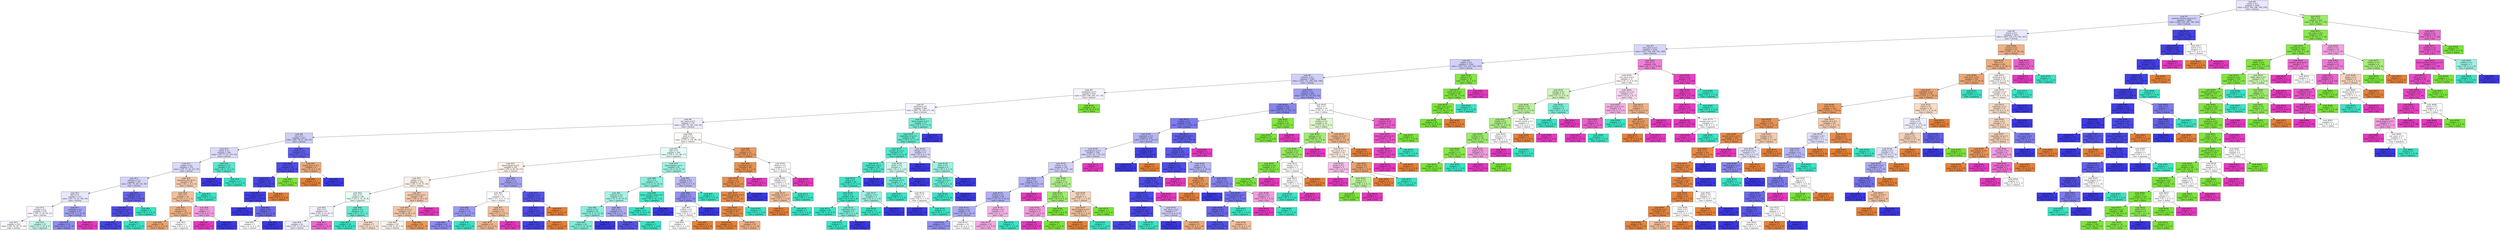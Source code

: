 digraph Tree {
node [shape=box, style="filled", color="black"] ;
0 [label=<node &#35;0<br/>cumin &le; 0.5<br/>samples = 2298<br/>value = [412, 568, 290, 769, 259]<br/>class = korean>, fillcolor="#3c39e51e"] ;
1 [label=<node &#35;1<br/>roasted_sesame_seed &le; 0.5<br/>samples = 1869<br/>value = [408, 228, 284, 766, 183]<br/>class = korean>, fillcolor="#3c39e53e"] ;
0 -> 1 [labeldistance=2.5, labelangle=45, headlabel="True"] ;
2 [label=<node &#35;2<br/>starch &le; 0.5<br/>samples = 1631<br/>value = [403, 228, 279, 540, 181]<br/>class = korean>, fillcolor="#3c39e51c"] ;
1 -> 2 ;
3 [label=<node &#35;3<br/>lime_juice &le; 0.5<br/>samples = 1420<br/>value = [257, 226, 266, 502, 169]<br/>class = korean>, fillcolor="#3c39e534"] ;
2 -> 3 ;
4 [label=<node &#35;4<br/>yogurt &le; 0.5<br/>samples = 1330<br/>value = [251, 215, 255, 502, 107]<br/>class = korean>, fillcolor="#3c39e53b"] ;
3 -> 4 ;
5 [label=<node &#35;5<br/>cayenne &le; 0.5<br/>samples = 1283<br/>value = [250, 171, 254, 502, 106]<br/>class = korean>, fillcolor="#3c39e53d"] ;
4 -> 5 ;
6 [label=<node &#35;6<br/>cardamom &le; 0.5<br/>samples = 874<br/>value = [203, 108, 238, 271, 54]<br/>class = korean>, fillcolor="#3c39e50d"] ;
5 -> 6 ;
7 [label=<node &#35;7<br/>seaweed &le; 0.5<br/>samples = 844<br/>value = [203, 78, 238, 271, 54]<br/>class = korean>, fillcolor="#3c39e50e"] ;
6 -> 7 ;
8 [label=<node &#35;8<br/>soy_sauce &le; 0.5<br/>samples = 772<br/>value = [203, 78, 183, 254, 54]<br/>class = korean>, fillcolor="#3c39e517"] ;
7 -> 8 ;
9 [label=<node &#35;9<br/>nut &le; 0.5<br/>samples = 427<br/>value = [81, 78, 67, 166, 35]<br/>class = korean>, fillcolor="#3c39e53f"] ;
8 -> 9 ;
10 [label=<node &#35;10<br/>barley &le; 0.5<br/>samples = 390<br/>value = [76, 77, 67, 135, 35]<br/>class = korean>, fillcolor="#3c39e52f"] ;
9 -> 10 ;
11 [label=<node &#35;11<br/>pepper &le; 0.5<br/>samples = 375<br/>value = [76, 77, 54, 133, 35]<br/>class = korean>, fillcolor="#3c39e530"] ;
10 -> 11 ;
12 [label=<node &#35;12<br/>soybean &le; 0.5<br/>samples = 347<br/>value = [61, 76, 48, 132, 30]<br/>class = korean>, fillcolor="#3c39e535"] ;
11 -> 12 ;
13 [label=<node &#35;13<br/>fish &le; 0.5<br/>samples = 313<br/>value = [61, 76, 42, 104, 30]<br/>class = korean>, fillcolor="#3c39e51e"] ;
12 -> 13 ;
14 [label=<node &#35;14<br/>vinegar &le; 0.5<br/>samples = 278<br/>value = [59, 75, 40, 83, 21]<br/>class = korean>, fillcolor="#3c39e50a"] ;
13 -> 14 ;
15 [label=<node &#35;15<br/>samples = 243<br/>value = [56, 70, 24, 75, 18]<br/>class = korean>, fillcolor="#3c39e507"] ;
14 -> 15 ;
16 [label=<node &#35;16<br/>samples = 35<br/>value = [3, 5, 16, 8, 3]<br/>class = japanese>, fillcolor="#39e5c54c"] ;
14 -> 16 ;
17 [label=<node &#35;17<br/>coriander &le; 0.5<br/>samples = 35<br/>value = [2, 1, 2, 21, 9]<br/>class = korean>, fillcolor="#3c39e576"] ;
13 -> 17 ;
18 [label=<node &#35;18<br/>samples = 32<br/>value = [2, 1, 2, 21, 6]<br/>class = korean>, fillcolor="#3c39e593"] ;
17 -> 18 ;
19 [label=<node &#35;19<br/>samples = 3<br/>value = [0, 0, 0, 0, 3]<br/>class = thai>, fillcolor="#e539c0ff"] ;
17 -> 19 ;
20 [label=<node &#35;20<br/>enokidake &le; 0.5<br/>samples = 34<br/>value = [0, 0, 6, 28, 0]<br/>class = korean>, fillcolor="#3c39e5c8"] ;
12 -> 20 ;
21 [label=<node &#35;21<br/>chicken_broth &le; 0.5<br/>samples = 31<br/>value = [0, 0, 3, 28, 0]<br/>class = korean>, fillcolor="#3c39e5e4"] ;
20 -> 21 ;
22 [label=<node &#35;22<br/>samples = 30<br/>value = [0, 0, 2, 28, 0]<br/>class = korean>, fillcolor="#3c39e5ed"] ;
21 -> 22 ;
23 [label=<node &#35;23<br/>samples = 1<br/>value = [0, 0, 1, 0, 0]<br/>class = japanese>, fillcolor="#39e5c5ff"] ;
21 -> 23 ;
24 [label=<node &#35;24<br/>samples = 3<br/>value = [0, 0, 3, 0, 0]<br/>class = japanese>, fillcolor="#39e5c5ff"] ;
20 -> 24 ;
25 [label=<node &#35;25<br/>mandarin_peel &le; 0.5<br/>samples = 28<br/>value = [15, 1, 6, 1, 5]<br/>class = chinese>, fillcolor="#e5813968"] ;
11 -> 25 ;
26 [label=<node &#35;26<br/>fish &le; 0.5<br/>samples = 25<br/>value = [15, 1, 3, 1, 5]<br/>class = chinese>, fillcolor="#e581397f"] ;
25 -> 26 ;
27 [label=<node &#35;27<br/>bread &le; 0.5<br/>samples = 22<br/>value = [15, 1, 3, 0, 3]<br/>class = chinese>, fillcolor="#e58139a1"] ;
26 -> 27 ;
28 [label=<node &#35;28<br/>samples = 20<br/>value = [15, 1, 2, 0, 2]<br/>class = chinese>, fillcolor="#e58139b8"] ;
27 -> 28 ;
29 [label=<node &#35;29<br/>samples = 2<br/>value = [0, 0, 1, 0, 1]<br/>class = japanese>, fillcolor="#39e5c500"] ;
27 -> 29 ;
30 [label=<node &#35;30<br/>egg &le; 0.5<br/>samples = 3<br/>value = [0, 0, 0, 1, 2]<br/>class = thai>, fillcolor="#e539c07f"] ;
26 -> 30 ;
31 [label=<node &#35;31<br/>samples = 2<br/>value = [0, 0, 0, 0, 2]<br/>class = thai>, fillcolor="#e539c0ff"] ;
30 -> 31 ;
32 [label=<node &#35;32<br/>samples = 1<br/>value = [0, 0, 0, 1, 0]<br/>class = korean>, fillcolor="#3c39e5ff"] ;
30 -> 32 ;
33 [label=<node &#35;33<br/>samples = 3<br/>value = [0, 0, 3, 0, 0]<br/>class = japanese>, fillcolor="#39e5c5ff"] ;
25 -> 33 ;
34 [label=<node &#35;34<br/>soybean &le; 0.5<br/>samples = 15<br/>value = [0, 0, 13, 2, 0]<br/>class = japanese>, fillcolor="#39e5c5d8"] ;
10 -> 34 ;
35 [label=<node &#35;35<br/>samples = 2<br/>value = [0, 0, 0, 2, 0]<br/>class = korean>, fillcolor="#3c39e5ff"] ;
34 -> 35 ;
36 [label=<node &#35;36<br/>samples = 13<br/>value = [0, 0, 13, 0, 0]<br/>class = japanese>, fillcolor="#39e5c5ff"] ;
34 -> 36 ;
37 [label=<node &#35;37<br/>chicken &le; 0.5<br/>samples = 37<br/>value = [5, 1, 0, 31, 0]<br/>class = korean>, fillcolor="#3c39e5cf"] ;
9 -> 37 ;
38 [label=<node &#35;38<br/>rose &le; 0.5<br/>samples = 33<br/>value = [2, 1, 0, 30, 0]<br/>class = korean>, fillcolor="#3c39e5e6"] ;
37 -> 38 ;
39 [label=<node &#35;39<br/>shellfish &le; 0.5<br/>samples = 32<br/>value = [2, 0, 0, 30, 0]<br/>class = korean>, fillcolor="#3c39e5ee"] ;
38 -> 39 ;
40 [label=<node &#35;40<br/>cane_molasses &le; 0.5<br/>samples = 31<br/>value = [1, 0, 0, 30, 0]<br/>class = korean>, fillcolor="#3c39e5f6"] ;
39 -> 40 ;
41 [label=<node &#35;41<br/>samples = 26<br/>value = [0, 0, 0, 26, 0]<br/>class = korean>, fillcolor="#3c39e5ff"] ;
40 -> 41 ;
42 [label=<node &#35;42<br/>ginger &le; 0.5<br/>samples = 5<br/>value = [1, 0, 0, 4, 0]<br/>class = korean>, fillcolor="#3c39e5bf"] ;
40 -> 42 ;
43 [label=<node &#35;43<br/>samples = 2<br/>value = [1, 0, 0, 1, 0]<br/>class = chinese>, fillcolor="#e5813900"] ;
42 -> 43 ;
44 [label=<node &#35;44<br/>samples = 3<br/>value = [0, 0, 0, 3, 0]<br/>class = korean>, fillcolor="#3c39e5ff"] ;
42 -> 44 ;
45 [label=<node &#35;45<br/>samples = 1<br/>value = [1, 0, 0, 0, 0]<br/>class = chinese>, fillcolor="#e58139ff"] ;
39 -> 45 ;
46 [label=<node &#35;46<br/>samples = 1<br/>value = [0, 1, 0, 0, 0]<br/>class = indian>, fillcolor="#7be539ff"] ;
38 -> 46 ;
47 [label=<node &#35;47<br/>lemon_juice &le; 0.5<br/>samples = 4<br/>value = [3, 0, 0, 1, 0]<br/>class = chinese>, fillcolor="#e58139aa"] ;
37 -> 47 ;
48 [label=<node &#35;48<br/>samples = 3<br/>value = [3, 0, 0, 0, 0]<br/>class = chinese>, fillcolor="#e58139ff"] ;
47 -> 48 ;
49 [label=<node &#35;49<br/>samples = 1<br/>value = [0, 0, 0, 1, 0]<br/>class = korean>, fillcolor="#3c39e5ff"] ;
47 -> 49 ;
50 [label=<node &#35;50<br/>pork &le; 0.5<br/>samples = 345<br/>value = [122, 0, 116, 88, 19]<br/>class = chinese>, fillcolor="#e5813907"] ;
8 -> 50 ;
51 [label=<node &#35;51<br/>sake &le; 0.5<br/>samples = 292<br/>value = [78, 0, 111, 86, 17]<br/>class = japanese>, fillcolor="#39e5c51f"] ;
50 -> 51 ;
52 [label=<node &#35;52<br/>black_pepper &le; 0.5<br/>samples = 207<br/>value = [75, 0, 56, 59, 17]<br/>class = chinese>, fillcolor="#e581391c"] ;
51 -> 52 ;
53 [label=<node &#35;53<br/>ginger &le; 0.5<br/>samples = 154<br/>value = [61, 0, 50, 27, 16]<br/>class = chinese>, fillcolor="#e581391b"] ;
52 -> 53 ;
54 [label=<node &#35;54<br/>wine &le; 0.5<br/>samples = 88<br/>value = [23, 0, 32, 25, 8]<br/>class = japanese>, fillcolor="#39e5c51c"] ;
53 -> 54 ;
55 [label=<node &#35;55<br/>lime &le; 0.5<br/>samples = 67<br/>value = [21, 0, 15, 24, 7]<br/>class = korean>, fillcolor="#3c39e511"] ;
54 -> 55 ;
56 [label=<node &#35;56<br/>samples = 62<br/>value = [21, 0, 14, 24, 3]<br/>class = korean>, fillcolor="#3c39e513"] ;
55 -> 56 ;
57 [label=<node &#35;57<br/>samples = 5<br/>value = [0, 0, 1, 0, 4]<br/>class = thai>, fillcolor="#e539c0bf"] ;
55 -> 57 ;
58 [label=<node &#35;58<br/>garlic &le; 0.5<br/>samples = 21<br/>value = [2, 0, 17, 1, 1]<br/>class = japanese>, fillcolor="#39e5c5c9"] ;
54 -> 58 ;
59 [label=<node &#35;59<br/>samples = 16<br/>value = [0, 0, 16, 0, 0]<br/>class = japanese>, fillcolor="#39e5c5ff"] ;
58 -> 59 ;
60 [label=<node &#35;60<br/>samples = 5<br/>value = [2, 0, 1, 1, 1]<br/>class = chinese>, fillcolor="#e5813940"] ;
58 -> 60 ;
61 [label=<node &#35;61<br/>peanut_butter &le; 0.5<br/>samples = 66<br/>value = [38, 0, 18, 2, 8]<br/>class = chinese>, fillcolor="#e581396a"] ;
53 -> 61 ;
62 [label=<node &#35;62<br/>sesame_oil &le; 0.5<br/>samples = 63<br/>value = [38, 0, 18, 2, 5]<br/>class = chinese>, fillcolor="#e5813971"] ;
61 -> 62 ;
63 [label=<node &#35;63<br/>samples = 39<br/>value = [18, 0, 16, 1, 4]<br/>class = chinese>, fillcolor="#e5813916"] ;
62 -> 63 ;
64 [label=<node &#35;64<br/>samples = 24<br/>value = [20, 0, 2, 1, 1]<br/>class = chinese>, fillcolor="#e58139d1"] ;
62 -> 64 ;
65 [label=<node &#35;65<br/>samples = 3<br/>value = [0, 0, 0, 0, 3]<br/>class = thai>, fillcolor="#e539c0ff"] ;
61 -> 65 ;
66 [label=<node &#35;66<br/>beef &le; 0.5<br/>samples = 53<br/>value = [14, 0, 6, 32, 1]<br/>class = korean>, fillcolor="#3c39e576"] ;
52 -> 66 ;
67 [label=<node &#35;67<br/>rice &le; 0.5<br/>samples = 29<br/>value = [11, 0, 6, 11, 1]<br/>class = chinese>, fillcolor="#e5813900"] ;
66 -> 67 ;
68 [label=<node &#35;68<br/>onion &le; 0.5<br/>samples = 18<br/>value = [4, 0, 3, 11, 0]<br/>class = korean>, fillcolor="#3c39e580"] ;
67 -> 68 ;
69 [label=<node &#35;69<br/>samples = 16<br/>value = [4, 0, 1, 11, 0]<br/>class = korean>, fillcolor="#3c39e595"] ;
68 -> 69 ;
70 [label=<node &#35;70<br/>samples = 2<br/>value = [0, 0, 2, 0, 0]<br/>class = japanese>, fillcolor="#39e5c5ff"] ;
68 -> 70 ;
71 [label=<node &#35;71<br/>wheat &le; 0.5<br/>samples = 11<br/>value = [7, 0, 3, 0, 1]<br/>class = chinese>, fillcolor="#e5813980"] ;
67 -> 71 ;
72 [label=<node &#35;72<br/>samples = 10<br/>value = [7, 0, 3, 0, 0]<br/>class = chinese>, fillcolor="#e5813992"] ;
71 -> 72 ;
73 [label=<node &#35;73<br/>samples = 1<br/>value = [0, 0, 0, 0, 1]<br/>class = thai>, fillcolor="#e539c0ff"] ;
71 -> 73 ;
74 [label=<node &#35;74<br/>coriander &le; 0.5<br/>samples = 24<br/>value = [3, 0, 0, 21, 0]<br/>class = korean>, fillcolor="#3c39e5db"] ;
66 -> 74 ;
75 [label=<node &#35;75<br/>leek &le; 0.5<br/>samples = 23<br/>value = [2, 0, 0, 21, 0]<br/>class = korean>, fillcolor="#3c39e5e7"] ;
74 -> 75 ;
76 [label=<node &#35;76<br/>samples = 22<br/>value = [1, 0, 0, 21, 0]<br/>class = korean>, fillcolor="#3c39e5f3"] ;
75 -> 76 ;
77 [label=<node &#35;77<br/>samples = 1<br/>value = [1, 0, 0, 0, 0]<br/>class = chinese>, fillcolor="#e58139ff"] ;
75 -> 77 ;
78 [label=<node &#35;78<br/>samples = 1<br/>value = [1, 0, 0, 0, 0]<br/>class = chinese>, fillcolor="#e58139ff"] ;
74 -> 78 ;
79 [label=<node &#35;79<br/>black_pepper &le; 0.5<br/>samples = 85<br/>value = [3, 0, 55, 27, 0]<br/>class = japanese>, fillcolor="#39e5c57b"] ;
51 -> 79 ;
80 [label=<node &#35;80<br/>rice &le; 0.5<br/>samples = 72<br/>value = [1, 0, 51, 20, 0]<br/>class = japanese>, fillcolor="#39e5c598"] ;
79 -> 80 ;
81 [label=<node &#35;81<br/>soybean &le; 0.5<br/>samples = 55<br/>value = [1, 0, 35, 19, 0]<br/>class = japanese>, fillcolor="#39e5c571"] ;
80 -> 81 ;
82 [label=<node &#35;82<br/>tomato &le; 0.5<br/>samples = 44<br/>value = [1, 0, 31, 12, 0]<br/>class = japanese>, fillcolor="#39e5c597"] ;
81 -> 82 ;
83 [label=<node &#35;83<br/>samples = 42<br/>value = [1, 0, 31, 10, 0]<br/>class = japanese>, fillcolor="#39e5c5a7"] ;
82 -> 83 ;
84 [label=<node &#35;84<br/>samples = 2<br/>value = [0, 0, 0, 2, 0]<br/>class = korean>, fillcolor="#3c39e5ff"] ;
82 -> 84 ;
85 [label=<node &#35;85<br/>fish &le; 0.5<br/>samples = 11<br/>value = [0, 0, 4, 7, 0]<br/>class = korean>, fillcolor="#3c39e56d"] ;
81 -> 85 ;
86 [label=<node &#35;86<br/>samples = 8<br/>value = [0, 0, 1, 7, 0]<br/>class = korean>, fillcolor="#3c39e5db"] ;
85 -> 86 ;
87 [label=<node &#35;87<br/>samples = 3<br/>value = [0, 0, 3, 0, 0]<br/>class = japanese>, fillcolor="#39e5c5ff"] ;
85 -> 87 ;
88 [label=<node &#35;88<br/>black_sesame_seed &le; 0.5<br/>samples = 17<br/>value = [0, 0, 16, 1, 0]<br/>class = japanese>, fillcolor="#39e5c5ef"] ;
80 -> 88 ;
89 [label=<node &#35;89<br/>samples = 16<br/>value = [0, 0, 16, 0, 0]<br/>class = japanese>, fillcolor="#39e5c5ff"] ;
88 -> 89 ;
90 [label=<node &#35;90<br/>samples = 1<br/>value = [0, 0, 0, 1, 0]<br/>class = korean>, fillcolor="#3c39e5ff"] ;
88 -> 90 ;
91 [label=<node &#35;91<br/>shiitake &le; 0.5<br/>samples = 13<br/>value = [2, 0, 4, 7, 0]<br/>class = korean>, fillcolor="#3c39e555"] ;
79 -> 91 ;
92 [label=<node &#35;92<br/>onion &le; 0.5<br/>samples = 11<br/>value = [2, 0, 2, 7, 0]<br/>class = korean>, fillcolor="#3c39e58e"] ;
91 -> 92 ;
93 [label=<node &#35;93<br/>scallion &le; 0.5<br/>samples = 6<br/>value = [2, 0, 2, 2, 0]<br/>class = chinese>, fillcolor="#e5813900"] ;
92 -> 93 ;
94 [label=<node &#35;94<br/>samples = 4<br/>value = [0, 0, 2, 2, 0]<br/>class = japanese>, fillcolor="#39e5c500"] ;
93 -> 94 ;
95 [label=<node &#35;95<br/>samples = 2<br/>value = [2, 0, 0, 0, 0]<br/>class = chinese>, fillcolor="#e58139ff"] ;
93 -> 95 ;
96 [label=<node &#35;96<br/>samples = 5<br/>value = [0, 0, 0, 5, 0]<br/>class = korean>, fillcolor="#3c39e5ff"] ;
92 -> 96 ;
97 [label=<node &#35;97<br/>samples = 2<br/>value = [0, 0, 2, 0, 0]<br/>class = japanese>, fillcolor="#39e5c5ff"] ;
91 -> 97 ;
98 [label=<node &#35;98<br/>beef &le; 0.5<br/>samples = 53<br/>value = [44, 0, 5, 2, 2]<br/>class = chinese>, fillcolor="#e58139cf"] ;
50 -> 98 ;
99 [label=<node &#35;99<br/>macaroni &le; 0.5<br/>samples = 48<br/>value = [42, 0, 3, 2, 1]<br/>class = chinese>, fillcolor="#e58139dd"] ;
98 -> 99 ;
100 [label=<node &#35;100<br/>yeast &le; 0.5<br/>samples = 47<br/>value = [42, 0, 3, 2, 0]<br/>class = chinese>, fillcolor="#e58139e2"] ;
99 -> 100 ;
101 [label=<node &#35;101<br/>green_bell_pepper &le; 0.5<br/>samples = 46<br/>value = [42, 0, 3, 1, 0]<br/>class = chinese>, fillcolor="#e58139e7"] ;
100 -> 101 ;
102 [label=<node &#35;102<br/>vegetable_oil &le; 0.5<br/>samples = 45<br/>value = [42, 0, 2, 1, 0]<br/>class = chinese>, fillcolor="#e58139ed"] ;
101 -> 102 ;
103 [label=<node &#35;103<br/>samples = 35<br/>value = [35, 0, 0, 0, 0]<br/>class = chinese>, fillcolor="#e58139ff"] ;
102 -> 103 ;
104 [label=<node &#35;104<br/>samples = 10<br/>value = [7, 0, 2, 1, 0]<br/>class = chinese>, fillcolor="#e581399f"] ;
102 -> 104 ;
105 [label=<node &#35;105<br/>samples = 1<br/>value = [0, 0, 1, 0, 0]<br/>class = japanese>, fillcolor="#39e5c5ff"] ;
101 -> 105 ;
106 [label=<node &#35;106<br/>samples = 1<br/>value = [0, 0, 0, 1, 0]<br/>class = korean>, fillcolor="#3c39e5ff"] ;
100 -> 106 ;
107 [label=<node &#35;107<br/>samples = 1<br/>value = [0, 0, 0, 0, 1]<br/>class = thai>, fillcolor="#e539c0ff"] ;
99 -> 107 ;
108 [label=<node &#35;108<br/>cilantro &le; 0.5<br/>samples = 5<br/>value = [2, 0, 2, 0, 1]<br/>class = chinese>, fillcolor="#e5813900"] ;
98 -> 108 ;
109 [label=<node &#35;109<br/>shiitake &le; 0.5<br/>samples = 4<br/>value = [2, 0, 2, 0, 0]<br/>class = chinese>, fillcolor="#e5813900"] ;
108 -> 109 ;
110 [label=<node &#35;110<br/>vegetable_oil &le; 0.5<br/>samples = 3<br/>value = [2, 0, 1, 0, 0]<br/>class = chinese>, fillcolor="#e581397f"] ;
109 -> 110 ;
111 [label=<node &#35;111<br/>samples = 2<br/>value = [2, 0, 0, 0, 0]<br/>class = chinese>, fillcolor="#e58139ff"] ;
110 -> 111 ;
112 [label=<node &#35;112<br/>samples = 1<br/>value = [0, 0, 1, 0, 0]<br/>class = japanese>, fillcolor="#39e5c5ff"] ;
110 -> 112 ;
113 [label=<node &#35;113<br/>samples = 1<br/>value = [0, 0, 1, 0, 0]<br/>class = japanese>, fillcolor="#39e5c5ff"] ;
109 -> 113 ;
114 [label=<node &#35;114<br/>samples = 1<br/>value = [0, 0, 0, 0, 1]<br/>class = thai>, fillcolor="#e539c0ff"] ;
108 -> 114 ;
115 [label=<node &#35;115<br/>black_pepper &le; 0.5<br/>samples = 72<br/>value = [0, 0, 55, 17, 0]<br/>class = japanese>, fillcolor="#39e5c5b0"] ;
7 -> 115 ;
116 [label=<node &#35;116<br/>vegetable_oil &le; 0.5<br/>samples = 66<br/>value = [0, 0, 55, 11, 0]<br/>class = japanese>, fillcolor="#39e5c5cc"] ;
115 -> 116 ;
117 [label=<node &#35;117<br/>sesame_oil &le; 0.5<br/>samples = 57<br/>value = [0, 0, 51, 6, 0]<br/>class = japanese>, fillcolor="#39e5c5e1"] ;
116 -> 117 ;
118 [label=<node &#35;118<br/>black_bean &le; 0.5<br/>samples = 50<br/>value = [0, 0, 47, 3, 0]<br/>class = japanese>, fillcolor="#39e5c5ef"] ;
117 -> 118 ;
119 [label=<node &#35;119<br/>kelp &le; 0.5<br/>samples = 49<br/>value = [0, 0, 47, 2, 0]<br/>class = japanese>, fillcolor="#39e5c5f4"] ;
118 -> 119 ;
120 [label=<node &#35;120<br/>tuna &le; 0.5<br/>samples = 46<br/>value = [0, 0, 45, 1, 0]<br/>class = japanese>, fillcolor="#39e5c5f9"] ;
119 -> 120 ;
121 [label=<node &#35;121<br/>samples = 42<br/>value = [0, 0, 42, 0, 0]<br/>class = japanese>, fillcolor="#39e5c5ff"] ;
120 -> 121 ;
122 [label=<node &#35;122<br/>vegetable &le; 0.5<br/>samples = 4<br/>value = [0, 0, 3, 1, 0]<br/>class = japanese>, fillcolor="#39e5c5aa"] ;
120 -> 122 ;
123 [label=<node &#35;123<br/>samples = 3<br/>value = [0, 0, 3, 0, 0]<br/>class = japanese>, fillcolor="#39e5c5ff"] ;
122 -> 123 ;
124 [label=<node &#35;124<br/>samples = 1<br/>value = [0, 0, 0, 1, 0]<br/>class = korean>, fillcolor="#3c39e5ff"] ;
122 -> 124 ;
125 [label=<node &#35;125<br/>soybean &le; 0.5<br/>samples = 3<br/>value = [0, 0, 2, 1, 0]<br/>class = japanese>, fillcolor="#39e5c57f"] ;
119 -> 125 ;
126 [label=<node &#35;126<br/>samples = 2<br/>value = [0, 0, 2, 0, 0]<br/>class = japanese>, fillcolor="#39e5c5ff"] ;
125 -> 126 ;
127 [label=<node &#35;127<br/>samples = 1<br/>value = [0, 0, 0, 1, 0]<br/>class = korean>, fillcolor="#3c39e5ff"] ;
125 -> 127 ;
128 [label=<node &#35;128<br/>samples = 1<br/>value = [0, 0, 0, 1, 0]<br/>class = korean>, fillcolor="#3c39e5ff"] ;
118 -> 128 ;
129 [label=<node &#35;129<br/>garlic &le; 0.5<br/>samples = 7<br/>value = [0, 0, 4, 3, 0]<br/>class = japanese>, fillcolor="#39e5c540"] ;
117 -> 129 ;
130 [label=<node &#35;130<br/>mushroom &le; 0.5<br/>samples = 5<br/>value = [0, 0, 4, 1, 0]<br/>class = japanese>, fillcolor="#39e5c5bf"] ;
129 -> 130 ;
131 [label=<node &#35;131<br/>samples = 3<br/>value = [0, 0, 3, 0, 0]<br/>class = japanese>, fillcolor="#39e5c5ff"] ;
130 -> 131 ;
132 [label=<node &#35;132<br/>crab &le; 0.5<br/>samples = 2<br/>value = [0, 0, 1, 1, 0]<br/>class = japanese>, fillcolor="#39e5c500"] ;
130 -> 132 ;
133 [label=<node &#35;133<br/>samples = 1<br/>value = [0, 0, 0, 1, 0]<br/>class = korean>, fillcolor="#3c39e5ff"] ;
132 -> 133 ;
134 [label=<node &#35;134<br/>samples = 1<br/>value = [0, 0, 1, 0, 0]<br/>class = japanese>, fillcolor="#39e5c5ff"] ;
132 -> 134 ;
135 [label=<node &#35;135<br/>samples = 2<br/>value = [0, 0, 0, 2, 0]<br/>class = korean>, fillcolor="#3c39e5ff"] ;
129 -> 135 ;
136 [label=<node &#35;136<br/>vinegar &le; 0.5<br/>samples = 9<br/>value = [0, 0, 4, 5, 0]<br/>class = korean>, fillcolor="#3c39e533"] ;
116 -> 136 ;
137 [label=<node &#35;137<br/>samples = 3<br/>value = [0, 0, 0, 3, 0]<br/>class = korean>, fillcolor="#3c39e5ff"] ;
136 -> 137 ;
138 [label=<node &#35;138<br/>cider &le; 0.5<br/>samples = 6<br/>value = [0, 0, 4, 2, 0]<br/>class = japanese>, fillcolor="#39e5c57f"] ;
136 -> 138 ;
139 [label=<node &#35;139<br/>sesame_oil &le; 0.5<br/>samples = 5<br/>value = [0, 0, 4, 1, 0]<br/>class = japanese>, fillcolor="#39e5c5bf"] ;
138 -> 139 ;
140 [label=<node &#35;140<br/>samples = 4<br/>value = [0, 0, 4, 0, 0]<br/>class = japanese>, fillcolor="#39e5c5ff"] ;
139 -> 140 ;
141 [label=<node &#35;141<br/>samples = 1<br/>value = [0, 0, 0, 1, 0]<br/>class = korean>, fillcolor="#3c39e5ff"] ;
139 -> 141 ;
142 [label=<node &#35;142<br/>samples = 1<br/>value = [0, 0, 0, 1, 0]<br/>class = korean>, fillcolor="#3c39e5ff"] ;
138 -> 142 ;
143 [label=<node &#35;143<br/>samples = 6<br/>value = [0, 0, 0, 6, 0]<br/>class = korean>, fillcolor="#3c39e5ff"] ;
115 -> 143 ;
144 [label=<node &#35;144<br/>samples = 30<br/>value = [0, 30, 0, 0, 0]<br/>class = indian>, fillcolor="#7be539ff"] ;
6 -> 144 ;
145 [label=<node &#35;145<br/>cilantro &le; 0.5<br/>samples = 409<br/>value = [47, 63, 16, 231, 52]<br/>class = korean>, fillcolor="#3c39e57c"] ;
5 -> 145 ;
146 [label=<node &#35;146<br/>turmeric &le; 0.5<br/>samples = 350<br/>value = [33, 42, 13, 231, 31]<br/>class = korean>, fillcolor="#3c39e59c"] ;
145 -> 146 ;
147 [label=<node &#35;147<br/>scallion &le; 0.5<br/>samples = 332<br/>value = [33, 25, 13, 231, 30]<br/>class = korean>, fillcolor="#3c39e5a9"] ;
146 -> 147 ;
148 [label=<node &#35;148<br/>vegetable &le; 0.5<br/>samples = 130<br/>value = [13, 25, 7, 64, 21]<br/>class = korean>, fillcolor="#3c39e55f"] ;
147 -> 148 ;
149 [label=<node &#35;149<br/>lemongrass &le; 0.5<br/>samples = 108<br/>value = [12, 25, 7, 43, 21]<br/>class = korean>, fillcolor="#3c39e537"] ;
148 -> 149 ;
150 [label=<node &#35;150<br/>tomato &le; 0.5<br/>samples = 101<br/>value = [12, 25, 7, 43, 14]<br/>class = korean>, fillcolor="#3c39e53c"] ;
149 -> 150 ;
151 [label=<node &#35;151<br/>lime &le; 0.5<br/>samples = 87<br/>value = [10, 16, 6, 43, 12]<br/>class = korean>, fillcolor="#3c39e561"] ;
150 -> 151 ;
152 [label=<node &#35;152<br/>chicken &le; 0.5<br/>samples = 84<br/>value = [10, 16, 6, 43, 9]<br/>class = korean>, fillcolor="#3c39e565"] ;
151 -> 152 ;
153 [label=<node &#35;153<br/>vinegar &le; 0.5<br/>samples = 73<br/>value = [9, 16, 5, 40, 3]<br/>class = korean>, fillcolor="#3c39e56b"] ;
152 -> 153 ;
154 [label=<node &#35;154<br/>samples = 57<br/>value = [5, 12, 1, 37, 2]<br/>class = korean>, fillcolor="#3c39e58e"] ;
153 -> 154 ;
155 [label=<node &#35;155<br/>samples = 16<br/>value = [4, 4, 4, 3, 1]<br/>class = chinese>, fillcolor="#e5813900"] ;
153 -> 155 ;
156 [label=<node &#35;156<br/>shiitake &le; 0.5<br/>samples = 11<br/>value = [1, 0, 1, 3, 6]<br/>class = thai>, fillcolor="#e539c060"] ;
152 -> 156 ;
157 [label=<node &#35;157<br/>samples = 10<br/>value = [1, 0, 0, 3, 6]<br/>class = thai>, fillcolor="#e539c06d"] ;
156 -> 157 ;
158 [label=<node &#35;158<br/>samples = 1<br/>value = [0, 0, 1, 0, 0]<br/>class = japanese>, fillcolor="#39e5c5ff"] ;
156 -> 158 ;
159 [label=<node &#35;159<br/>samples = 3<br/>value = [0, 0, 0, 0, 3]<br/>class = thai>, fillcolor="#e539c0ff"] ;
151 -> 159 ;
160 [label=<node &#35;160<br/>corn &le; 0.5<br/>samples = 14<br/>value = [2, 9, 1, 0, 2]<br/>class = indian>, fillcolor="#7be53995"] ;
150 -> 160 ;
161 [label=<node &#35;161<br/>onion &le; 0.5<br/>samples = 10<br/>value = [0, 8, 0, 0, 2]<br/>class = indian>, fillcolor="#7be539bf"] ;
160 -> 161 ;
162 [label=<node &#35;162<br/>chicken &le; 0.5<br/>samples = 3<br/>value = [0, 1, 0, 0, 2]<br/>class = thai>, fillcolor="#e539c07f"] ;
161 -> 162 ;
163 [label=<node &#35;163<br/>samples = 2<br/>value = [0, 0, 0, 0, 2]<br/>class = thai>, fillcolor="#e539c0ff"] ;
162 -> 163 ;
164 [label=<node &#35;164<br/>samples = 1<br/>value = [0, 1, 0, 0, 0]<br/>class = indian>, fillcolor="#7be539ff"] ;
162 -> 164 ;
165 [label=<node &#35;165<br/>samples = 7<br/>value = [0, 7, 0, 0, 0]<br/>class = indian>, fillcolor="#7be539ff"] ;
161 -> 165 ;
166 [label=<node &#35;166<br/>nut &le; 0.5<br/>samples = 4<br/>value = [2, 1, 1, 0, 0]<br/>class = chinese>, fillcolor="#e5813955"] ;
160 -> 166 ;
167 [label=<node &#35;167<br/>black_pepper &le; 0.5<br/>samples = 3<br/>value = [2, 0, 1, 0, 0]<br/>class = chinese>, fillcolor="#e581397f"] ;
166 -> 167 ;
168 [label=<node &#35;168<br/>samples = 2<br/>value = [2, 0, 0, 0, 0]<br/>class = chinese>, fillcolor="#e58139ff"] ;
167 -> 168 ;
169 [label=<node &#35;169<br/>samples = 1<br/>value = [0, 0, 1, 0, 0]<br/>class = japanese>, fillcolor="#39e5c5ff"] ;
167 -> 169 ;
170 [label=<node &#35;170<br/>samples = 1<br/>value = [0, 1, 0, 0, 0]<br/>class = indian>, fillcolor="#7be539ff"] ;
166 -> 170 ;
171 [label=<node &#35;171<br/>samples = 7<br/>value = [0, 0, 0, 0, 7]<br/>class = thai>, fillcolor="#e539c0ff"] ;
149 -> 171 ;
172 [label=<node &#35;172<br/>coriander &le; 0.5<br/>samples = 22<br/>value = [1, 0, 0, 21, 0]<br/>class = korean>, fillcolor="#3c39e5f3"] ;
148 -> 172 ;
173 [label=<node &#35;173<br/>samples = 21<br/>value = [0, 0, 0, 21, 0]<br/>class = korean>, fillcolor="#3c39e5ff"] ;
172 -> 173 ;
174 [label=<node &#35;174<br/>samples = 1<br/>value = [1, 0, 0, 0, 0]<br/>class = chinese>, fillcolor="#e58139ff"] ;
172 -> 174 ;
175 [label=<node &#35;175<br/>peanut_butter &le; 0.5<br/>samples = 202<br/>value = [20, 0, 6, 167, 9]<br/>class = korean>, fillcolor="#3c39e5ce"] ;
147 -> 175 ;
176 [label=<node &#35;176<br/>vinegar &le; 0.5<br/>samples = 197<br/>value = [20, 0, 6, 167, 4]<br/>class = korean>, fillcolor="#3c39e5d4"] ;
175 -> 176 ;
177 [label=<node &#35;177<br/>coconut &le; 0.5<br/>samples = 165<br/>value = [10, 0, 4, 149, 2]<br/>class = korean>, fillcolor="#3c39e5e5"] ;
176 -> 177 ;
178 [label=<node &#35;178<br/>cashew &le; 0.5<br/>samples = 164<br/>value = [10, 0, 4, 149, 1]<br/>class = korean>, fillcolor="#3c39e5e6"] ;
177 -> 178 ;
179 [label=<node &#35;179<br/>mussel &le; 0.5<br/>samples = 163<br/>value = [10, 0, 4, 149, 0]<br/>class = korean>, fillcolor="#3c39e5e8"] ;
178 -> 179 ;
180 [label=<node &#35;180<br/>katsuobushi &le; 0.5<br/>samples = 156<br/>value = [7, 0, 4, 145, 0]<br/>class = korean>, fillcolor="#3c39e5ec"] ;
179 -> 180 ;
181 [label=<node &#35;181<br/>samples = 155<br/>value = [7, 0, 3, 145, 0]<br/>class = korean>, fillcolor="#3c39e5ee"] ;
180 -> 181 ;
182 [label=<node &#35;182<br/>samples = 1<br/>value = [0, 0, 1, 0, 0]<br/>class = japanese>, fillcolor="#39e5c5ff"] ;
180 -> 182 ;
183 [label=<node &#35;183<br/>soy_sauce &le; 0.5<br/>samples = 7<br/>value = [3, 0, 0, 4, 0]<br/>class = korean>, fillcolor="#3c39e540"] ;
179 -> 183 ;
184 [label=<node &#35;184<br/>samples = 3<br/>value = [0, 0, 0, 3, 0]<br/>class = korean>, fillcolor="#3c39e5ff"] ;
183 -> 184 ;
185 [label=<node &#35;185<br/>samples = 4<br/>value = [3, 0, 0, 1, 0]<br/>class = chinese>, fillcolor="#e58139aa"] ;
183 -> 185 ;
186 [label=<node &#35;186<br/>samples = 1<br/>value = [0, 0, 0, 0, 1]<br/>class = thai>, fillcolor="#e539c0ff"] ;
178 -> 186 ;
187 [label=<node &#35;187<br/>samples = 1<br/>value = [0, 0, 0, 0, 1]<br/>class = thai>, fillcolor="#e539c0ff"] ;
177 -> 187 ;
188 [label=<node &#35;188<br/>garlic &le; 0.5<br/>samples = 32<br/>value = [10, 0, 2, 18, 2]<br/>class = korean>, fillcolor="#3c39e55d"] ;
176 -> 188 ;
189 [label=<node &#35;189<br/>pepper &le; 0.5<br/>samples = 7<br/>value = [6, 0, 0, 1, 0]<br/>class = chinese>, fillcolor="#e58139d4"] ;
188 -> 189 ;
190 [label=<node &#35;190<br/>samples = 6<br/>value = [6, 0, 0, 0, 0]<br/>class = chinese>, fillcolor="#e58139ff"] ;
189 -> 190 ;
191 [label=<node &#35;191<br/>samples = 1<br/>value = [0, 0, 0, 1, 0]<br/>class = korean>, fillcolor="#3c39e5ff"] ;
189 -> 191 ;
192 [label=<node &#35;192<br/>lime &le; 0.5<br/>samples = 25<br/>value = [4, 0, 2, 17, 2]<br/>class = korean>, fillcolor="#3c39e59e"] ;
188 -> 192 ;
193 [label=<node &#35;193<br/>cane_molasses &le; 0.5<br/>samples = 22<br/>value = [4, 0, 1, 17, 0]<br/>class = korean>, fillcolor="#3c39e5b8"] ;
192 -> 193 ;
194 [label=<node &#35;194<br/>cabbage &le; 0.5<br/>samples = 21<br/>value = [4, 0, 0, 17, 0]<br/>class = korean>, fillcolor="#3c39e5c3"] ;
193 -> 194 ;
195 [label=<node &#35;195<br/>samples = 18<br/>value = [2, 0, 0, 16, 0]<br/>class = korean>, fillcolor="#3c39e5df"] ;
194 -> 195 ;
196 [label=<node &#35;196<br/>samples = 3<br/>value = [2, 0, 0, 1, 0]<br/>class = chinese>, fillcolor="#e581397f"] ;
194 -> 196 ;
197 [label=<node &#35;197<br/>samples = 1<br/>value = [0, 0, 1, 0, 0]<br/>class = japanese>, fillcolor="#39e5c5ff"] ;
193 -> 197 ;
198 [label=<node &#35;198<br/>lettuce &le; 0.5<br/>samples = 3<br/>value = [0, 0, 1, 0, 2]<br/>class = thai>, fillcolor="#e539c07f"] ;
192 -> 198 ;
199 [label=<node &#35;199<br/>samples = 2<br/>value = [0, 0, 0, 0, 2]<br/>class = thai>, fillcolor="#e539c0ff"] ;
198 -> 199 ;
200 [label=<node &#35;200<br/>samples = 1<br/>value = [0, 0, 1, 0, 0]<br/>class = japanese>, fillcolor="#39e5c5ff"] ;
198 -> 200 ;
201 [label=<node &#35;201<br/>samples = 5<br/>value = [0, 0, 0, 0, 5]<br/>class = thai>, fillcolor="#e539c0ff"] ;
175 -> 201 ;
202 [label=<node &#35;202<br/>basil &le; 0.5<br/>samples = 18<br/>value = [0, 17, 0, 0, 1]<br/>class = indian>, fillcolor="#7be539f0"] ;
146 -> 202 ;
203 [label=<node &#35;203<br/>samples = 17<br/>value = [0, 17, 0, 0, 0]<br/>class = indian>, fillcolor="#7be539ff"] ;
202 -> 203 ;
204 [label=<node &#35;204<br/>samples = 1<br/>value = [0, 0, 0, 0, 1]<br/>class = thai>, fillcolor="#e539c0ff"] ;
202 -> 204 ;
205 [label=<node &#35;205<br/>fish &le; 0.5<br/>samples = 59<br/>value = [14, 21, 3, 0, 21]<br/>class = indian>, fillcolor="#7be53900"] ;
145 -> 205 ;
206 [label=<node &#35;206<br/>scallion &le; 0.5<br/>samples = 42<br/>value = [13, 20, 2, 0, 7]<br/>class = indian>, fillcolor="#7be5393e"] ;
205 -> 206 ;
207 [label=<node &#35;207<br/>galanga &le; 0.5<br/>samples = 24<br/>value = [1, 18, 1, 0, 4]<br/>class = indian>, fillcolor="#7be539b2"] ;
206 -> 207 ;
208 [label=<node &#35;208<br/>soy_sauce &le; 0.5<br/>samples = 22<br/>value = [1, 18, 1, 0, 2]<br/>class = indian>, fillcolor="#7be539cc"] ;
207 -> 208 ;
209 [label=<node &#35;209<br/>cucumber &le; 0.5<br/>samples = 19<br/>value = [0, 18, 0, 0, 1]<br/>class = indian>, fillcolor="#7be539f1"] ;
208 -> 209 ;
210 [label=<node &#35;210<br/>samples = 18<br/>value = [0, 18, 0, 0, 0]<br/>class = indian>, fillcolor="#7be539ff"] ;
209 -> 210 ;
211 [label=<node &#35;211<br/>samples = 1<br/>value = [0, 0, 0, 0, 1]<br/>class = thai>, fillcolor="#e539c0ff"] ;
209 -> 211 ;
212 [label=<node &#35;212<br/>vinegar &le; 0.5<br/>samples = 3<br/>value = [1, 0, 1, 0, 1]<br/>class = chinese>, fillcolor="#e5813900"] ;
208 -> 212 ;
213 [label=<node &#35;213<br/>garlic &le; 0.5<br/>samples = 2<br/>value = [0, 0, 1, 0, 1]<br/>class = japanese>, fillcolor="#39e5c500"] ;
212 -> 213 ;
214 [label=<node &#35;214<br/>samples = 1<br/>value = [0, 0, 1, 0, 0]<br/>class = japanese>, fillcolor="#39e5c5ff"] ;
213 -> 214 ;
215 [label=<node &#35;215<br/>samples = 1<br/>value = [0, 0, 0, 0, 1]<br/>class = thai>, fillcolor="#e539c0ff"] ;
213 -> 215 ;
216 [label=<node &#35;216<br/>samples = 1<br/>value = [1, 0, 0, 0, 0]<br/>class = chinese>, fillcolor="#e58139ff"] ;
212 -> 216 ;
217 [label=<node &#35;217<br/>samples = 2<br/>value = [0, 0, 0, 0, 2]<br/>class = thai>, fillcolor="#e539c0ff"] ;
207 -> 217 ;
218 [label=<node &#35;218<br/>sesame_oil &le; 0.5<br/>samples = 18<br/>value = [12, 2, 1, 0, 3]<br/>class = chinese>, fillcolor="#e5813999"] ;
206 -> 218 ;
219 [label=<node &#35;219<br/>soy_sauce &le; 0.5<br/>samples = 10<br/>value = [4, 2, 1, 0, 3]<br/>class = chinese>, fillcolor="#e5813924"] ;
218 -> 219 ;
220 [label=<node &#35;220<br/>ginger &le; 0.5<br/>samples = 5<br/>value = [0, 2, 0, 0, 3]<br/>class = thai>, fillcolor="#e539c055"] ;
219 -> 220 ;
221 [label=<node &#35;221<br/>samples = 2<br/>value = [0, 0, 0, 0, 2]<br/>class = thai>, fillcolor="#e539c0ff"] ;
220 -> 221 ;
222 [label=<node &#35;222<br/>bean &le; 0.5<br/>samples = 3<br/>value = [0, 2, 0, 0, 1]<br/>class = indian>, fillcolor="#7be5397f"] ;
220 -> 222 ;
223 [label=<node &#35;223<br/>samples = 2<br/>value = [0, 2, 0, 0, 0]<br/>class = indian>, fillcolor="#7be539ff"] ;
222 -> 223 ;
224 [label=<node &#35;224<br/>samples = 1<br/>value = [0, 0, 0, 0, 1]<br/>class = thai>, fillcolor="#e539c0ff"] ;
222 -> 224 ;
225 [label=<node &#35;225<br/>carrot &le; 0.5<br/>samples = 5<br/>value = [4, 0, 1, 0, 0]<br/>class = chinese>, fillcolor="#e58139bf"] ;
219 -> 225 ;
226 [label=<node &#35;226<br/>samples = 4<br/>value = [4, 0, 0, 0, 0]<br/>class = chinese>, fillcolor="#e58139ff"] ;
225 -> 226 ;
227 [label=<node &#35;227<br/>samples = 1<br/>value = [0, 0, 1, 0, 0]<br/>class = japanese>, fillcolor="#39e5c5ff"] ;
225 -> 227 ;
228 [label=<node &#35;228<br/>samples = 8<br/>value = [8, 0, 0, 0, 0]<br/>class = chinese>, fillcolor="#e58139ff"] ;
218 -> 228 ;
229 [label=<node &#35;229<br/>turmeric &le; 0.5<br/>samples = 17<br/>value = [1, 1, 1, 0, 14]<br/>class = thai>, fillcolor="#e539c0cf"] ;
205 -> 229 ;
230 [label=<node &#35;230<br/>brussels_sprout &le; 0.5<br/>samples = 16<br/>value = [1, 0, 1, 0, 14]<br/>class = thai>, fillcolor="#e539c0dd"] ;
229 -> 230 ;
231 [label=<node &#35;231<br/>sesame_oil &le; 0.5<br/>samples = 15<br/>value = [1, 0, 0, 0, 14]<br/>class = thai>, fillcolor="#e539c0ed"] ;
230 -> 231 ;
232 [label=<node &#35;232<br/>samples = 14<br/>value = [0, 0, 0, 0, 14]<br/>class = thai>, fillcolor="#e539c0ff"] ;
231 -> 232 ;
233 [label=<node &#35;233<br/>samples = 1<br/>value = [1, 0, 0, 0, 0]<br/>class = chinese>, fillcolor="#e58139ff"] ;
231 -> 233 ;
234 [label=<node &#35;234<br/>samples = 1<br/>value = [0, 0, 1, 0, 0]<br/>class = japanese>, fillcolor="#39e5c5ff"] ;
230 -> 234 ;
235 [label=<node &#35;235<br/>samples = 1<br/>value = [0, 1, 0, 0, 0]<br/>class = indian>, fillcolor="#7be539ff"] ;
229 -> 235 ;
236 [label=<node &#35;236<br/>saffron &le; 0.5<br/>samples = 47<br/>value = [1, 44, 1, 0, 1]<br/>class = indian>, fillcolor="#7be539ee"] ;
4 -> 236 ;
237 [label=<node &#35;237<br/>green_tea &le; 0.5<br/>samples = 46<br/>value = [1, 44, 1, 0, 0]<br/>class = indian>, fillcolor="#7be539f4"] ;
236 -> 237 ;
238 [label=<node &#35;238<br/>sesame_seed &le; 0.5<br/>samples = 45<br/>value = [1, 44, 0, 0, 0]<br/>class = indian>, fillcolor="#7be539f9"] ;
237 -> 238 ;
239 [label=<node &#35;239<br/>samples = 44<br/>value = [0, 44, 0, 0, 0]<br/>class = indian>, fillcolor="#7be539ff"] ;
238 -> 239 ;
240 [label=<node &#35;240<br/>samples = 1<br/>value = [1, 0, 0, 0, 0]<br/>class = chinese>, fillcolor="#e58139ff"] ;
238 -> 240 ;
241 [label=<node &#35;241<br/>samples = 1<br/>value = [0, 0, 1, 0, 0]<br/>class = japanese>, fillcolor="#39e5c5ff"] ;
237 -> 241 ;
242 [label=<node &#35;242<br/>samples = 1<br/>value = [0, 0, 0, 0, 1]<br/>class = thai>, fillcolor="#e539c0ff"] ;
236 -> 242 ;
243 [label=<node &#35;243<br/>fish &le; 0.5<br/>samples = 90<br/>value = [6, 11, 11, 0, 62]<br/>class = thai>, fillcolor="#e539c0a5"] ;
3 -> 243 ;
244 [label=<node &#35;244<br/>soy_sauce &le; 0.5<br/>samples = 37<br/>value = [6, 11, 8, 0, 12]<br/>class = thai>, fillcolor="#e539c00a"] ;
243 -> 244 ;
245 [label=<node &#35;245<br/>vinegar &le; 0.5<br/>samples = 22<br/>value = [1, 11, 5, 0, 5]<br/>class = indian>, fillcolor="#7be5395a"] ;
244 -> 245 ;
246 [label=<node &#35;246<br/>chicken &le; 0.5<br/>samples = 18<br/>value = [1, 11, 2, 0, 4]<br/>class = indian>, fillcolor="#7be53980"] ;
245 -> 246 ;
247 [label=<node &#35;247<br/>shallot &le; 0.5<br/>samples = 16<br/>value = [0, 11, 2, 0, 3]<br/>class = indian>, fillcolor="#7be5399d"] ;
246 -> 247 ;
248 [label=<node &#35;248<br/>scallion &le; 0.5<br/>samples = 14<br/>value = [0, 11, 1, 0, 2]<br/>class = indian>, fillcolor="#7be539bf"] ;
247 -> 248 ;
249 [label=<node &#35;249<br/>crab &le; 0.5<br/>samples = 11<br/>value = [0, 10, 1, 0, 0]<br/>class = indian>, fillcolor="#7be539e6"] ;
248 -> 249 ;
250 [label=<node &#35;250<br/>samples = 10<br/>value = [0, 10, 0, 0, 0]<br/>class = indian>, fillcolor="#7be539ff"] ;
249 -> 250 ;
251 [label=<node &#35;251<br/>samples = 1<br/>value = [0, 0, 1, 0, 0]<br/>class = japanese>, fillcolor="#39e5c5ff"] ;
249 -> 251 ;
252 [label=<node &#35;252<br/>yogurt &le; 0.5<br/>samples = 3<br/>value = [0, 1, 0, 0, 2]<br/>class = thai>, fillcolor="#e539c07f"] ;
248 -> 252 ;
253 [label=<node &#35;253<br/>samples = 2<br/>value = [0, 0, 0, 0, 2]<br/>class = thai>, fillcolor="#e539c0ff"] ;
252 -> 253 ;
254 [label=<node &#35;254<br/>samples = 1<br/>value = [0, 1, 0, 0, 0]<br/>class = indian>, fillcolor="#7be539ff"] ;
252 -> 254 ;
255 [label=<node &#35;255<br/>lettuce &le; 0.5<br/>samples = 2<br/>value = [0, 0, 1, 0, 1]<br/>class = japanese>, fillcolor="#39e5c500"] ;
247 -> 255 ;
256 [label=<node &#35;256<br/>samples = 1<br/>value = [0, 0, 0, 0, 1]<br/>class = thai>, fillcolor="#e539c0ff"] ;
255 -> 256 ;
257 [label=<node &#35;257<br/>samples = 1<br/>value = [0, 0, 1, 0, 0]<br/>class = japanese>, fillcolor="#39e5c5ff"] ;
255 -> 257 ;
258 [label=<node &#35;258<br/>chicken_broth &le; 0.5<br/>samples = 2<br/>value = [1, 0, 0, 0, 1]<br/>class = chinese>, fillcolor="#e5813900"] ;
246 -> 258 ;
259 [label=<node &#35;259<br/>samples = 1<br/>value = [1, 0, 0, 0, 0]<br/>class = chinese>, fillcolor="#e58139ff"] ;
258 -> 259 ;
260 [label=<node &#35;260<br/>samples = 1<br/>value = [0, 0, 0, 0, 1]<br/>class = thai>, fillcolor="#e539c0ff"] ;
258 -> 260 ;
261 [label=<node &#35;261<br/>tomato &le; 0.5<br/>samples = 4<br/>value = [0, 0, 3, 0, 1]<br/>class = japanese>, fillcolor="#39e5c5aa"] ;
245 -> 261 ;
262 [label=<node &#35;262<br/>samples = 3<br/>value = [0, 0, 3, 0, 0]<br/>class = japanese>, fillcolor="#39e5c5ff"] ;
261 -> 262 ;
263 [label=<node &#35;263<br/>samples = 1<br/>value = [0, 0, 0, 0, 1]<br/>class = thai>, fillcolor="#e539c0ff"] ;
261 -> 263 ;
264 [label=<node &#35;264<br/>sesame_oil &le; 0.5<br/>samples = 15<br/>value = [5, 0, 3, 0, 7]<br/>class = thai>, fillcolor="#e539c033"] ;
244 -> 264 ;
265 [label=<node &#35;265<br/>sesame_seed &le; 0.5<br/>samples = 8<br/>value = [0, 0, 3, 0, 5]<br/>class = thai>, fillcolor="#e539c066"] ;
264 -> 265 ;
266 [label=<node &#35;266<br/>sake &le; 0.5<br/>samples = 6<br/>value = [0, 0, 1, 0, 5]<br/>class = thai>, fillcolor="#e539c0cc"] ;
265 -> 266 ;
267 [label=<node &#35;267<br/>samples = 5<br/>value = [0, 0, 0, 0, 5]<br/>class = thai>, fillcolor="#e539c0ff"] ;
266 -> 267 ;
268 [label=<node &#35;268<br/>samples = 1<br/>value = [0, 0, 1, 0, 0]<br/>class = japanese>, fillcolor="#39e5c5ff"] ;
266 -> 268 ;
269 [label=<node &#35;269<br/>samples = 2<br/>value = [0, 0, 2, 0, 0]<br/>class = japanese>, fillcolor="#39e5c5ff"] ;
265 -> 269 ;
270 [label=<node &#35;270<br/>onion &le; 0.5<br/>samples = 7<br/>value = [5, 0, 0, 0, 2]<br/>class = chinese>, fillcolor="#e5813999"] ;
264 -> 270 ;
271 [label=<node &#35;271<br/>olive_oil &le; 0.5<br/>samples = 6<br/>value = [5, 0, 0, 0, 1]<br/>class = chinese>, fillcolor="#e58139cc"] ;
270 -> 271 ;
272 [label=<node &#35;272<br/>samples = 5<br/>value = [5, 0, 0, 0, 0]<br/>class = chinese>, fillcolor="#e58139ff"] ;
271 -> 272 ;
273 [label=<node &#35;273<br/>samples = 1<br/>value = [0, 0, 0, 0, 1]<br/>class = thai>, fillcolor="#e539c0ff"] ;
271 -> 273 ;
274 [label=<node &#35;274<br/>samples = 1<br/>value = [0, 0, 0, 0, 1]<br/>class = thai>, fillcolor="#e539c0ff"] ;
270 -> 274 ;
275 [label=<node &#35;275<br/>bacon &le; 0.5<br/>samples = 53<br/>value = [0, 0, 3, 0, 50]<br/>class = thai>, fillcolor="#e539c0f0"] ;
243 -> 275 ;
276 [label=<node &#35;276<br/>sake &le; 0.5<br/>samples = 52<br/>value = [0, 0, 2, 0, 50]<br/>class = thai>, fillcolor="#e539c0f5"] ;
275 -> 276 ;
277 [label=<node &#35;277<br/>salmon &le; 0.5<br/>samples = 51<br/>value = [0, 0, 1, 0, 50]<br/>class = thai>, fillcolor="#e539c0fa"] ;
276 -> 277 ;
278 [label=<node &#35;278<br/>samples = 49<br/>value = [0, 0, 0, 0, 49]<br/>class = thai>, fillcolor="#e539c0ff"] ;
277 -> 278 ;
279 [label=<node &#35;279<br/>orange_juice &le; 0.5<br/>samples = 2<br/>value = [0, 0, 1, 0, 1]<br/>class = japanese>, fillcolor="#39e5c500"] ;
277 -> 279 ;
280 [label=<node &#35;280<br/>samples = 1<br/>value = [0, 0, 0, 0, 1]<br/>class = thai>, fillcolor="#e539c0ff"] ;
279 -> 280 ;
281 [label=<node &#35;281<br/>samples = 1<br/>value = [0, 0, 1, 0, 0]<br/>class = japanese>, fillcolor="#39e5c5ff"] ;
279 -> 281 ;
282 [label=<node &#35;282<br/>samples = 1<br/>value = [0, 0, 1, 0, 0]<br/>class = japanese>, fillcolor="#39e5c5ff"] ;
276 -> 282 ;
283 [label=<node &#35;283<br/>samples = 1<br/>value = [0, 0, 1, 0, 0]<br/>class = japanese>, fillcolor="#39e5c5ff"] ;
275 -> 283 ;
284 [label=<node &#35;284<br/>coconut &le; 0.5<br/>samples = 211<br/>value = [146, 2, 13, 38, 12]<br/>class = chinese>, fillcolor="#e581399f"] ;
2 -> 284 ;
285 [label=<node &#35;285<br/>fish &le; 0.5<br/>samples = 205<br/>value = [146, 2, 12, 38, 7]<br/>class = chinese>, fillcolor="#e58139a5"] ;
284 -> 285 ;
286 [label=<node &#35;286<br/>lime_juice &le; 0.5<br/>samples = 181<br/>value = [137, 2, 10, 30, 2]<br/>class = chinese>, fillcolor="#e58139b5"] ;
285 -> 286 ;
287 [label=<node &#35;287<br/>vegetable &le; 0.5<br/>samples = 178<br/>value = [137, 2, 7, 30, 2]<br/>class = chinese>, fillcolor="#e58139b8"] ;
286 -> 287 ;
288 [label=<node &#35;288<br/>wheat &le; 0.5<br/>samples = 148<br/>value = [120, 1, 7, 18, 2]<br/>class = chinese>, fillcolor="#e58139c8"] ;
287 -> 288 ;
289 [label=<node &#35;289<br/>sake &le; 0.5<br/>samples = 119<br/>value = [104, 0, 3, 11, 1]<br/>class = chinese>, fillcolor="#e58139dc"] ;
288 -> 289 ;
290 [label=<node &#35;290<br/>peanut_butter &le; 0.5<br/>samples = 102<br/>value = [94, 0, 1, 6, 1]<br/>class = chinese>, fillcolor="#e58139ea"] ;
289 -> 290 ;
291 [label=<node &#35;291<br/>fruit &le; 0.5<br/>samples = 101<br/>value = [94, 0, 1, 6, 0]<br/>class = chinese>, fillcolor="#e58139ec"] ;
290 -> 291 ;
292 [label=<node &#35;292<br/>mung_bean &le; 0.5<br/>samples = 100<br/>value = [94, 0, 1, 5, 0]<br/>class = chinese>, fillcolor="#e58139ef"] ;
291 -> 292 ;
293 [label=<node &#35;293<br/>brown_rice &le; 0.5<br/>samples = 99<br/>value = [94, 0, 1, 4, 0]<br/>class = chinese>, fillcolor="#e58139f2"] ;
292 -> 293 ;
294 [label=<node &#35;294<br/>squid &le; 0.5<br/>samples = 97<br/>value = [93, 0, 1, 3, 0]<br/>class = chinese>, fillcolor="#e58139f4"] ;
293 -> 294 ;
295 [label=<node &#35;295<br/>beef_broth &le; 0.5<br/>samples = 95<br/>value = [92, 0, 1, 2, 0]<br/>class = chinese>, fillcolor="#e58139f7"] ;
294 -> 295 ;
296 [label=<node &#35;296<br/>samples = 92<br/>value = [90, 0, 1, 1, 0]<br/>class = chinese>, fillcolor="#e58139f9"] ;
295 -> 296 ;
297 [label=<node &#35;297<br/>samples = 3<br/>value = [2, 0, 0, 1, 0]<br/>class = chinese>, fillcolor="#e581397f"] ;
295 -> 297 ;
298 [label=<node &#35;298<br/>onion &le; 0.5<br/>samples = 2<br/>value = [1, 0, 0, 1, 0]<br/>class = chinese>, fillcolor="#e5813900"] ;
294 -> 298 ;
299 [label=<node &#35;299<br/>samples = 1<br/>value = [1, 0, 0, 0, 0]<br/>class = chinese>, fillcolor="#e58139ff"] ;
298 -> 299 ;
300 [label=<node &#35;300<br/>samples = 1<br/>value = [0, 0, 0, 1, 0]<br/>class = korean>, fillcolor="#3c39e5ff"] ;
298 -> 300 ;
301 [label=<node &#35;301<br/>garlic &le; 0.5<br/>samples = 2<br/>value = [1, 0, 0, 1, 0]<br/>class = chinese>, fillcolor="#e5813900"] ;
293 -> 301 ;
302 [label=<node &#35;302<br/>samples = 1<br/>value = [1, 0, 0, 0, 0]<br/>class = chinese>, fillcolor="#e58139ff"] ;
301 -> 302 ;
303 [label=<node &#35;303<br/>samples = 1<br/>value = [0, 0, 0, 1, 0]<br/>class = korean>, fillcolor="#3c39e5ff"] ;
301 -> 303 ;
304 [label=<node &#35;304<br/>samples = 1<br/>value = [0, 0, 0, 1, 0]<br/>class = korean>, fillcolor="#3c39e5ff"] ;
292 -> 304 ;
305 [label=<node &#35;305<br/>samples = 1<br/>value = [0, 0, 0, 1, 0]<br/>class = korean>, fillcolor="#3c39e5ff"] ;
291 -> 305 ;
306 [label=<node &#35;306<br/>samples = 1<br/>value = [0, 0, 0, 0, 1]<br/>class = thai>, fillcolor="#e539c0ff"] ;
290 -> 306 ;
307 [label=<node &#35;307<br/>vinegar &le; 0.5<br/>samples = 17<br/>value = [10, 0, 2, 5, 0]<br/>class = chinese>, fillcolor="#e581396a"] ;
289 -> 307 ;
308 [label=<node &#35;308<br/>beef_broth &le; 0.5<br/>samples = 11<br/>value = [4, 0, 2, 5, 0]<br/>class = korean>, fillcolor="#3c39e524"] ;
307 -> 308 ;
309 [label=<node &#35;309<br/>black_pepper &le; 0.5<br/>samples = 7<br/>value = [0, 0, 2, 5, 0]<br/>class = korean>, fillcolor="#3c39e599"] ;
308 -> 309 ;
310 [label=<node &#35;310<br/>samples = 2<br/>value = [0, 0, 2, 0, 0]<br/>class = japanese>, fillcolor="#39e5c5ff"] ;
309 -> 310 ;
311 [label=<node &#35;311<br/>samples = 5<br/>value = [0, 0, 0, 5, 0]<br/>class = korean>, fillcolor="#3c39e5ff"] ;
309 -> 311 ;
312 [label=<node &#35;312<br/>samples = 4<br/>value = [4, 0, 0, 0, 0]<br/>class = chinese>, fillcolor="#e58139ff"] ;
308 -> 312 ;
313 [label=<node &#35;313<br/>samples = 6<br/>value = [6, 0, 0, 0, 0]<br/>class = chinese>, fillcolor="#e58139ff"] ;
307 -> 313 ;
314 [label=<node &#35;314<br/>sesame_oil &le; 0.5<br/>samples = 29<br/>value = [16, 1, 4, 7, 1]<br/>class = chinese>, fillcolor="#e5813968"] ;
288 -> 314 ;
315 [label=<node &#35;315<br/>pineapple &le; 0.5<br/>samples = 17<br/>value = [5, 1, 3, 7, 1]<br/>class = korean>, fillcolor="#3c39e52a"] ;
314 -> 315 ;
316 [label=<node &#35;316<br/>milk &le; 0.5<br/>samples = 14<br/>value = [2, 1, 3, 7, 1]<br/>class = korean>, fillcolor="#3c39e55d"] ;
315 -> 316 ;
317 [label=<node &#35;317<br/>mushroom &le; 0.5<br/>samples = 12<br/>value = [2, 1, 1, 7, 1]<br/>class = korean>, fillcolor="#3c39e580"] ;
316 -> 317 ;
318 [label=<node &#35;318<br/>parsley &le; 0.5<br/>samples = 10<br/>value = [1, 0, 1, 7, 1]<br/>class = korean>, fillcolor="#3c39e5aa"] ;
317 -> 318 ;
319 [label=<node &#35;319<br/>soybean &le; 0.5<br/>samples = 9<br/>value = [1, 0, 1, 7, 0]<br/>class = korean>, fillcolor="#3c39e5bf"] ;
318 -> 319 ;
320 [label=<node &#35;320<br/>shrimp &le; 0.5<br/>samples = 7<br/>value = [0, 0, 1, 6, 0]<br/>class = korean>, fillcolor="#3c39e5d4"] ;
319 -> 320 ;
321 [label=<node &#35;321<br/>samples = 5<br/>value = [0, 0, 0, 5, 0]<br/>class = korean>, fillcolor="#3c39e5ff"] ;
320 -> 321 ;
322 [label=<node &#35;322<br/>samples = 2<br/>value = [0, 0, 1, 1, 0]<br/>class = japanese>, fillcolor="#39e5c500"] ;
320 -> 322 ;
323 [label=<node &#35;323<br/>sake &le; 0.5<br/>samples = 2<br/>value = [1, 0, 0, 1, 0]<br/>class = chinese>, fillcolor="#e5813900"] ;
319 -> 323 ;
324 [label=<node &#35;324<br/>samples = 1<br/>value = [1, 0, 0, 0, 0]<br/>class = chinese>, fillcolor="#e58139ff"] ;
323 -> 324 ;
325 [label=<node &#35;325<br/>samples = 1<br/>value = [0, 0, 0, 1, 0]<br/>class = korean>, fillcolor="#3c39e5ff"] ;
323 -> 325 ;
326 [label=<node &#35;326<br/>samples = 1<br/>value = [0, 0, 0, 0, 1]<br/>class = thai>, fillcolor="#e539c0ff"] ;
318 -> 326 ;
327 [label=<node &#35;327<br/>egg &le; 0.5<br/>samples = 2<br/>value = [1, 1, 0, 0, 0]<br/>class = chinese>, fillcolor="#e5813900"] ;
317 -> 327 ;
328 [label=<node &#35;328<br/>samples = 1<br/>value = [0, 1, 0, 0, 0]<br/>class = indian>, fillcolor="#7be539ff"] ;
327 -> 328 ;
329 [label=<node &#35;329<br/>samples = 1<br/>value = [1, 0, 0, 0, 0]<br/>class = chinese>, fillcolor="#e58139ff"] ;
327 -> 329 ;
330 [label=<node &#35;330<br/>samples = 2<br/>value = [0, 0, 2, 0, 0]<br/>class = japanese>, fillcolor="#39e5c5ff"] ;
316 -> 330 ;
331 [label=<node &#35;331<br/>samples = 3<br/>value = [3, 0, 0, 0, 0]<br/>class = chinese>, fillcolor="#e58139ff"] ;
315 -> 331 ;
332 [label=<node &#35;332<br/>honey &le; 0.5<br/>samples = 12<br/>value = [11, 0, 1, 0, 0]<br/>class = chinese>, fillcolor="#e58139e8"] ;
314 -> 332 ;
333 [label=<node &#35;333<br/>samples = 11<br/>value = [11, 0, 0, 0, 0]<br/>class = chinese>, fillcolor="#e58139ff"] ;
332 -> 333 ;
334 [label=<node &#35;334<br/>samples = 1<br/>value = [0, 0, 1, 0, 0]<br/>class = japanese>, fillcolor="#39e5c5ff"] ;
332 -> 334 ;
335 [label=<node &#35;335<br/>oyster &le; 0.5<br/>samples = 30<br/>value = [17, 1, 0, 12, 0]<br/>class = chinese>, fillcolor="#e5813947"] ;
287 -> 335 ;
336 [label=<node &#35;336<br/>onion &le; 0.5<br/>samples = 24<br/>value = [11, 1, 0, 12, 0]<br/>class = korean>, fillcolor="#3c39e514"] ;
335 -> 336 ;
337 [label=<node &#35;337<br/>carrot &le; 0.5<br/>samples = 18<br/>value = [11, 0, 0, 7, 0]<br/>class = chinese>, fillcolor="#e581395d"] ;
336 -> 337 ;
338 [label=<node &#35;338<br/>shrimp &le; 0.5<br/>samples = 13<br/>value = [6, 0, 0, 7, 0]<br/>class = korean>, fillcolor="#3c39e524"] ;
337 -> 338 ;
339 [label=<node &#35;339<br/>beef_broth &le; 0.5<br/>samples = 11<br/>value = [4, 0, 0, 7, 0]<br/>class = korean>, fillcolor="#3c39e56d"] ;
338 -> 339 ;
340 [label=<node &#35;340<br/>soybean &le; 0.5<br/>samples = 9<br/>value = [2, 0, 0, 7, 0]<br/>class = korean>, fillcolor="#3c39e5b6"] ;
339 -> 340 ;
341 [label=<node &#35;341<br/>samples = 6<br/>value = [0, 0, 0, 6, 0]<br/>class = korean>, fillcolor="#3c39e5ff"] ;
340 -> 341 ;
342 [label=<node &#35;342<br/>sesame_oil &le; 0.5<br/>samples = 3<br/>value = [2, 0, 0, 1, 0]<br/>class = chinese>, fillcolor="#e581397f"] ;
340 -> 342 ;
343 [label=<node &#35;343<br/>samples = 2<br/>value = [2, 0, 0, 0, 0]<br/>class = chinese>, fillcolor="#e58139ff"] ;
342 -> 343 ;
344 [label=<node &#35;344<br/>samples = 1<br/>value = [0, 0, 0, 1, 0]<br/>class = korean>, fillcolor="#3c39e5ff"] ;
342 -> 344 ;
345 [label=<node &#35;345<br/>samples = 2<br/>value = [2, 0, 0, 0, 0]<br/>class = chinese>, fillcolor="#e58139ff"] ;
339 -> 345 ;
346 [label=<node &#35;346<br/>samples = 2<br/>value = [2, 0, 0, 0, 0]<br/>class = chinese>, fillcolor="#e58139ff"] ;
338 -> 346 ;
347 [label=<node &#35;347<br/>samples = 5<br/>value = [5, 0, 0, 0, 0]<br/>class = chinese>, fillcolor="#e58139ff"] ;
337 -> 347 ;
348 [label=<node &#35;348<br/>cilantro &le; 0.5<br/>samples = 6<br/>value = [0, 1, 0, 5, 0]<br/>class = korean>, fillcolor="#3c39e5cc"] ;
336 -> 348 ;
349 [label=<node &#35;349<br/>samples = 5<br/>value = [0, 0, 0, 5, 0]<br/>class = korean>, fillcolor="#3c39e5ff"] ;
348 -> 349 ;
350 [label=<node &#35;350<br/>samples = 1<br/>value = [0, 1, 0, 0, 0]<br/>class = indian>, fillcolor="#7be539ff"] ;
348 -> 350 ;
351 [label=<node &#35;351<br/>samples = 6<br/>value = [6, 0, 0, 0, 0]<br/>class = chinese>, fillcolor="#e58139ff"] ;
335 -> 351 ;
352 [label=<node &#35;352<br/>samples = 3<br/>value = [0, 0, 3, 0, 0]<br/>class = japanese>, fillcolor="#39e5c5ff"] ;
286 -> 352 ;
353 [label=<node &#35;353<br/>seaweed &le; 0.5<br/>samples = 24<br/>value = [9, 0, 2, 8, 5]<br/>class = chinese>, fillcolor="#e5813910"] ;
285 -> 353 ;
354 [label=<node &#35;354<br/>cucumber &le; 0.5<br/>samples = 22<br/>value = [9, 0, 0, 8, 5]<br/>class = chinese>, fillcolor="#e5813912"] ;
353 -> 354 ;
355 [label=<node &#35;355<br/>vegetable &le; 0.5<br/>samples = 19<br/>value = [9, 0, 0, 5, 5]<br/>class = chinese>, fillcolor="#e5813949"] ;
354 -> 355 ;
356 [label=<node &#35;356<br/>carrot &le; 0.5<br/>samples = 17<br/>value = [9, 0, 0, 3, 5]<br/>class = chinese>, fillcolor="#e5813955"] ;
355 -> 356 ;
357 [label=<node &#35;357<br/>vegetable_oil &le; 0.5<br/>samples = 13<br/>value = [8, 0, 0, 0, 5]<br/>class = chinese>, fillcolor="#e5813960"] ;
356 -> 357 ;
358 [label=<node &#35;358<br/>bell_pepper &le; 0.5<br/>samples = 7<br/>value = [6, 0, 0, 0, 1]<br/>class = chinese>, fillcolor="#e58139d4"] ;
357 -> 358 ;
359 [label=<node &#35;359<br/>samples = 6<br/>value = [6, 0, 0, 0, 0]<br/>class = chinese>, fillcolor="#e58139ff"] ;
358 -> 359 ;
360 [label=<node &#35;360<br/>samples = 1<br/>value = [0, 0, 0, 0, 1]<br/>class = thai>, fillcolor="#e539c0ff"] ;
358 -> 360 ;
361 [label=<node &#35;361<br/>red_wine &le; 0.5<br/>samples = 6<br/>value = [2, 0, 0, 0, 4]<br/>class = thai>, fillcolor="#e539c07f"] ;
357 -> 361 ;
362 [label=<node &#35;362<br/>lemon_juice &le; 0.5<br/>samples = 5<br/>value = [1, 0, 0, 0, 4]<br/>class = thai>, fillcolor="#e539c0bf"] ;
361 -> 362 ;
363 [label=<node &#35;363<br/>samples = 3<br/>value = [0, 0, 0, 0, 3]<br/>class = thai>, fillcolor="#e539c0ff"] ;
362 -> 363 ;
364 [label=<node &#35;364<br/>samples = 2<br/>value = [1, 0, 0, 0, 1]<br/>class = chinese>, fillcolor="#e5813900"] ;
362 -> 364 ;
365 [label=<node &#35;365<br/>samples = 1<br/>value = [1, 0, 0, 0, 0]<br/>class = chinese>, fillcolor="#e58139ff"] ;
361 -> 365 ;
366 [label=<node &#35;366<br/>soy_sauce &le; 0.5<br/>samples = 4<br/>value = [1, 0, 0, 3, 0]<br/>class = korean>, fillcolor="#3c39e5aa"] ;
356 -> 366 ;
367 [label=<node &#35;367<br/>samples = 3<br/>value = [0, 0, 0, 3, 0]<br/>class = korean>, fillcolor="#3c39e5ff"] ;
366 -> 367 ;
368 [label=<node &#35;368<br/>samples = 1<br/>value = [1, 0, 0, 0, 0]<br/>class = chinese>, fillcolor="#e58139ff"] ;
366 -> 368 ;
369 [label=<node &#35;369<br/>samples = 2<br/>value = [0, 0, 0, 2, 0]<br/>class = korean>, fillcolor="#3c39e5ff"] ;
355 -> 369 ;
370 [label=<node &#35;370<br/>samples = 3<br/>value = [0, 0, 0, 3, 0]<br/>class = korean>, fillcolor="#3c39e5ff"] ;
354 -> 370 ;
371 [label=<node &#35;371<br/>samples = 2<br/>value = [0, 0, 2, 0, 0]<br/>class = japanese>, fillcolor="#39e5c5ff"] ;
353 -> 371 ;
372 [label=<node &#35;372<br/>vanilla &le; 0.5<br/>samples = 6<br/>value = [0, 0, 1, 0, 5]<br/>class = thai>, fillcolor="#e539c0cc"] ;
284 -> 372 ;
373 [label=<node &#35;373<br/>samples = 5<br/>value = [0, 0, 0, 0, 5]<br/>class = thai>, fillcolor="#e539c0ff"] ;
372 -> 373 ;
374 [label=<node &#35;374<br/>samples = 1<br/>value = [0, 0, 1, 0, 0]<br/>class = japanese>, fillcolor="#39e5c5ff"] ;
372 -> 374 ;
375 [label=<node &#35;375<br/>cilantro &le; 0.5<br/>samples = 238<br/>value = [5, 0, 5, 226, 2]<br/>class = korean>, fillcolor="#3c39e5f2"] ;
1 -> 375 ;
376 [label=<node &#35;376<br/>coriander &le; 0.5<br/>samples = 236<br/>value = [4, 0, 5, 226, 1]<br/>class = korean>, fillcolor="#3c39e5f4"] ;
375 -> 376 ;
377 [label=<node &#35;377<br/>peanut_oil &le; 0.5<br/>samples = 235<br/>value = [4, 0, 5, 226, 0]<br/>class = korean>, fillcolor="#3c39e5f5"] ;
376 -> 377 ;
378 [label=<node &#35;378<br/>wasabi &le; 0.5<br/>samples = 234<br/>value = [3, 0, 5, 226, 0]<br/>class = korean>, fillcolor="#3c39e5f6"] ;
377 -> 378 ;
379 [label=<node &#35;379<br/>enokidake &le; 0.5<br/>samples = 233<br/>value = [3, 0, 4, 226, 0]<br/>class = korean>, fillcolor="#3c39e5f7"] ;
378 -> 379 ;
380 [label=<node &#35;380<br/>vinegar &le; 0.5<br/>samples = 226<br/>value = [2, 0, 3, 221, 0]<br/>class = korean>, fillcolor="#3c39e5f9"] ;
379 -> 380 ;
381 [label=<node &#35;381<br/>starch &le; 0.5<br/>samples = 180<br/>value = [1, 0, 0, 179, 0]<br/>class = korean>, fillcolor="#3c39e5fe"] ;
380 -> 381 ;
382 [label=<node &#35;382<br/>samples = 172<br/>value = [0, 0, 0, 172, 0]<br/>class = korean>, fillcolor="#3c39e5ff"] ;
381 -> 382 ;
383 [label=<node &#35;383<br/>vegetable_oil &le; 0.5<br/>samples = 8<br/>value = [1, 0, 0, 7, 0]<br/>class = korean>, fillcolor="#3c39e5db"] ;
381 -> 383 ;
384 [label=<node &#35;384<br/>samples = 7<br/>value = [0, 0, 0, 7, 0]<br/>class = korean>, fillcolor="#3c39e5ff"] ;
383 -> 384 ;
385 [label=<node &#35;385<br/>samples = 1<br/>value = [1, 0, 0, 0, 0]<br/>class = chinese>, fillcolor="#e58139ff"] ;
383 -> 385 ;
386 [label=<node &#35;386<br/>beef_broth &le; 0.5<br/>samples = 46<br/>value = [1, 0, 3, 42, 0]<br/>class = korean>, fillcolor="#3c39e5e7"] ;
380 -> 386 ;
387 [label=<node &#35;387<br/>chinese_cabbage &le; 0.5<br/>samples = 45<br/>value = [0, 0, 3, 42, 0]<br/>class = korean>, fillcolor="#3c39e5ed"] ;
386 -> 387 ;
388 [label=<node &#35;388<br/>cayenne &le; 0.5<br/>samples = 43<br/>value = [0, 0, 2, 41, 0]<br/>class = korean>, fillcolor="#3c39e5f3"] ;
387 -> 388 ;
389 [label=<node &#35;389<br/>mustard &le; 0.5<br/>samples = 12<br/>value = [0, 0, 2, 10, 0]<br/>class = korean>, fillcolor="#3c39e5cc"] ;
388 -> 389 ;
390 [label=<node &#35;390<br/>vegetable &le; 0.5<br/>samples = 10<br/>value = [0, 0, 1, 9, 0]<br/>class = korean>, fillcolor="#3c39e5e3"] ;
389 -> 390 ;
391 [label=<node &#35;391<br/>samples = 6<br/>value = [0, 0, 0, 6, 0]<br/>class = korean>, fillcolor="#3c39e5ff"] ;
390 -> 391 ;
392 [label=<node &#35;392<br/>garlic &le; 0.5<br/>samples = 4<br/>value = [0, 0, 1, 3, 0]<br/>class = korean>, fillcolor="#3c39e5aa"] ;
390 -> 392 ;
393 [label=<node &#35;393<br/>samples = 1<br/>value = [0, 0, 1, 0, 0]<br/>class = japanese>, fillcolor="#39e5c5ff"] ;
392 -> 393 ;
394 [label=<node &#35;394<br/>samples = 3<br/>value = [0, 0, 0, 3, 0]<br/>class = korean>, fillcolor="#3c39e5ff"] ;
392 -> 394 ;
395 [label=<node &#35;395<br/>black_pepper &le; 0.5<br/>samples = 2<br/>value = [0, 0, 1, 1, 0]<br/>class = japanese>, fillcolor="#39e5c500"] ;
389 -> 395 ;
396 [label=<node &#35;396<br/>samples = 1<br/>value = [0, 0, 0, 1, 0]<br/>class = korean>, fillcolor="#3c39e5ff"] ;
395 -> 396 ;
397 [label=<node &#35;397<br/>samples = 1<br/>value = [0, 0, 1, 0, 0]<br/>class = japanese>, fillcolor="#39e5c5ff"] ;
395 -> 397 ;
398 [label=<node &#35;398<br/>samples = 31<br/>value = [0, 0, 0, 31, 0]<br/>class = korean>, fillcolor="#3c39e5ff"] ;
388 -> 398 ;
399 [label=<node &#35;399<br/>nut &le; 0.5<br/>samples = 2<br/>value = [0, 0, 1, 1, 0]<br/>class = japanese>, fillcolor="#39e5c500"] ;
387 -> 399 ;
400 [label=<node &#35;400<br/>samples = 1<br/>value = [0, 0, 0, 1, 0]<br/>class = korean>, fillcolor="#3c39e5ff"] ;
399 -> 400 ;
401 [label=<node &#35;401<br/>samples = 1<br/>value = [0, 0, 1, 0, 0]<br/>class = japanese>, fillcolor="#39e5c5ff"] ;
399 -> 401 ;
402 [label=<node &#35;402<br/>samples = 1<br/>value = [1, 0, 0, 0, 0]<br/>class = chinese>, fillcolor="#e58139ff"] ;
386 -> 402 ;
403 [label=<node &#35;403<br/>sake &le; 0.5<br/>samples = 7<br/>value = [1, 0, 1, 5, 0]<br/>class = korean>, fillcolor="#3c39e5aa"] ;
379 -> 403 ;
404 [label=<node &#35;404<br/>starch &le; 0.5<br/>samples = 6<br/>value = [1, 0, 0, 5, 0]<br/>class = korean>, fillcolor="#3c39e5cc"] ;
403 -> 404 ;
405 [label=<node &#35;405<br/>samples = 5<br/>value = [0, 0, 0, 5, 0]<br/>class = korean>, fillcolor="#3c39e5ff"] ;
404 -> 405 ;
406 [label=<node &#35;406<br/>samples = 1<br/>value = [1, 0, 0, 0, 0]<br/>class = chinese>, fillcolor="#e58139ff"] ;
404 -> 406 ;
407 [label=<node &#35;407<br/>samples = 1<br/>value = [0, 0, 1, 0, 0]<br/>class = japanese>, fillcolor="#39e5c5ff"] ;
403 -> 407 ;
408 [label=<node &#35;408<br/>samples = 1<br/>value = [0, 0, 1, 0, 0]<br/>class = japanese>, fillcolor="#39e5c5ff"] ;
378 -> 408 ;
409 [label=<node &#35;409<br/>samples = 1<br/>value = [1, 0, 0, 0, 0]<br/>class = chinese>, fillcolor="#e58139ff"] ;
377 -> 409 ;
410 [label=<node &#35;410<br/>samples = 1<br/>value = [0, 0, 0, 0, 1]<br/>class = thai>, fillcolor="#e539c0ff"] ;
376 -> 410 ;
411 [label=<node &#35;411<br/>carrot &le; 0.5<br/>samples = 2<br/>value = [1, 0, 0, 0, 1]<br/>class = chinese>, fillcolor="#e5813900"] ;
375 -> 411 ;
412 [label=<node &#35;412<br/>samples = 1<br/>value = [1, 0, 0, 0, 0]<br/>class = chinese>, fillcolor="#e58139ff"] ;
411 -> 412 ;
413 [label=<node &#35;413<br/>samples = 1<br/>value = [0, 0, 0, 0, 1]<br/>class = thai>, fillcolor="#e539c0ff"] ;
411 -> 413 ;
414 [label=<node &#35;414<br/>fish &le; 0.5<br/>samples = 429<br/>value = [4, 340, 6, 3, 76]<br/>class = indian>, fillcolor="#7be539bf"] ;
0 -> 414 [labeldistance=2.5, labelangle=-45, headlabel="False"] ;
415 [label=<node &#35;415<br/>soy_sauce &le; 0.5<br/>samples = 374<br/>value = [4, 332, 3, 1, 34]<br/>class = indian>, fillcolor="#7be539e0"] ;
414 -> 415 ;
416 [label=<node &#35;416<br/>lemongrass &le; 0.5<br/>samples = 349<br/>value = [1, 326, 2, 1, 19]<br/>class = indian>, fillcolor="#7be539ed"] ;
415 -> 416 ;
417 [label=<node &#35;417<br/>shallot &le; 0.5<br/>samples = 344<br/>value = [1, 325, 2, 1, 15]<br/>class = indian>, fillcolor="#7be539f0"] ;
416 -> 417 ;
418 [label=<node &#35;418<br/>mackerel &le; 0.5<br/>samples = 332<br/>value = [0, 318, 2, 1, 11]<br/>class = indian>, fillcolor="#7be539f4"] ;
417 -> 418 ;
419 [label=<node &#35;419<br/>smoked_salmon &le; 0.5<br/>samples = 331<br/>value = [0, 318, 1, 1, 11]<br/>class = indian>, fillcolor="#7be539f5"] ;
418 -> 419 ;
420 [label=<node &#35;420<br/>star_anise &le; 0.5<br/>samples = 330<br/>value = [0, 318, 0, 1, 11]<br/>class = indian>, fillcolor="#7be539f5"] ;
419 -> 420 ;
421 [label=<node &#35;421<br/>marjoram &le; 0.5<br/>samples = 329<br/>value = [0, 318, 0, 1, 10]<br/>class = indian>, fillcolor="#7be539f6"] ;
420 -> 421 ;
422 [label=<node &#35;422<br/>basil &le; 0.5<br/>samples = 328<br/>value = [0, 318, 0, 1, 9]<br/>class = indian>, fillcolor="#7be539f7"] ;
421 -> 422 ;
423 [label=<node &#35;423<br/>peanut_butter &le; 0.5<br/>samples = 324<br/>value = [0, 316, 0, 1, 7]<br/>class = indian>, fillcolor="#7be539f9"] ;
422 -> 423 ;
424 [label=<node &#35;424<br/>squash &le; 0.5<br/>samples = 320<br/>value = [0, 314, 0, 1, 5]<br/>class = indian>, fillcolor="#7be539fa"] ;
423 -> 424 ;
425 [label=<node &#35;425<br/>asparagus &le; 0.5<br/>samples = 318<br/>value = [0, 313, 0, 1, 4]<br/>class = indian>, fillcolor="#7be539fb"] ;
424 -> 425 ;
426 [label=<node &#35;426<br/>beef &le; 0.5<br/>samples = 316<br/>value = [0, 312, 0, 1, 3]<br/>class = indian>, fillcolor="#7be539fc"] ;
425 -> 426 ;
427 [label=<node &#35;427<br/>lime_juice &le; 0.5<br/>samples = 308<br/>value = [0, 305, 0, 0, 3]<br/>class = indian>, fillcolor="#7be539fc"] ;
426 -> 427 ;
428 [label=<node &#35;428<br/>samples = 292<br/>value = [0, 290, 0, 0, 2]<br/>class = indian>, fillcolor="#7be539fd"] ;
427 -> 428 ;
429 [label=<node &#35;429<br/>samples = 16<br/>value = [0, 15, 0, 0, 1]<br/>class = indian>, fillcolor="#7be539ee"] ;
427 -> 429 ;
430 [label=<node &#35;430<br/>garlic &le; 0.5<br/>samples = 8<br/>value = [0, 7, 0, 1, 0]<br/>class = indian>, fillcolor="#7be539db"] ;
426 -> 430 ;
431 [label=<node &#35;431<br/>samples = 1<br/>value = [0, 0, 0, 1, 0]<br/>class = korean>, fillcolor="#3c39e5ff"] ;
430 -> 431 ;
432 [label=<node &#35;432<br/>samples = 7<br/>value = [0, 7, 0, 0, 0]<br/>class = indian>, fillcolor="#7be539ff"] ;
430 -> 432 ;
433 [label=<node &#35;433<br/>pea &le; 0.5<br/>samples = 2<br/>value = [0, 1, 0, 0, 1]<br/>class = indian>, fillcolor="#7be53900"] ;
425 -> 433 ;
434 [label=<node &#35;434<br/>samples = 1<br/>value = [0, 1, 0, 0, 0]<br/>class = indian>, fillcolor="#7be539ff"] ;
433 -> 434 ;
435 [label=<node &#35;435<br/>samples = 1<br/>value = [0, 0, 0, 0, 1]<br/>class = thai>, fillcolor="#e539c0ff"] ;
433 -> 435 ;
436 [label=<node &#35;436<br/>pepper &le; 0.5<br/>samples = 2<br/>value = [0, 1, 0, 0, 1]<br/>class = indian>, fillcolor="#7be53900"] ;
424 -> 436 ;
437 [label=<node &#35;437<br/>samples = 1<br/>value = [0, 1, 0, 0, 0]<br/>class = indian>, fillcolor="#7be539ff"] ;
436 -> 437 ;
438 [label=<node &#35;438<br/>samples = 1<br/>value = [0, 0, 0, 0, 1]<br/>class = thai>, fillcolor="#e539c0ff"] ;
436 -> 438 ;
439 [label=<node &#35;439<br/>wheat &le; 0.5<br/>samples = 4<br/>value = [0, 2, 0, 0, 2]<br/>class = indian>, fillcolor="#7be53900"] ;
423 -> 439 ;
440 [label=<node &#35;440<br/>samples = 2<br/>value = [0, 2, 0, 0, 0]<br/>class = indian>, fillcolor="#7be539ff"] ;
439 -> 440 ;
441 [label=<node &#35;441<br/>samples = 2<br/>value = [0, 0, 0, 0, 2]<br/>class = thai>, fillcolor="#e539c0ff"] ;
439 -> 441 ;
442 [label=<node &#35;442<br/>onion &le; 0.5<br/>samples = 4<br/>value = [0, 2, 0, 0, 2]<br/>class = indian>, fillcolor="#7be53900"] ;
422 -> 442 ;
443 [label=<node &#35;443<br/>samples = 2<br/>value = [0, 0, 0, 0, 2]<br/>class = thai>, fillcolor="#e539c0ff"] ;
442 -> 443 ;
444 [label=<node &#35;444<br/>samples = 2<br/>value = [0, 2, 0, 0, 0]<br/>class = indian>, fillcolor="#7be539ff"] ;
442 -> 444 ;
445 [label=<node &#35;445<br/>samples = 1<br/>value = [0, 0, 0, 0, 1]<br/>class = thai>, fillcolor="#e539c0ff"] ;
421 -> 445 ;
446 [label=<node &#35;446<br/>samples = 1<br/>value = [0, 0, 0, 0, 1]<br/>class = thai>, fillcolor="#e539c0ff"] ;
420 -> 446 ;
447 [label=<node &#35;447<br/>samples = 1<br/>value = [0, 0, 1, 0, 0]<br/>class = japanese>, fillcolor="#39e5c5ff"] ;
419 -> 447 ;
448 [label=<node &#35;448<br/>samples = 1<br/>value = [0, 0, 1, 0, 0]<br/>class = japanese>, fillcolor="#39e5c5ff"] ;
418 -> 448 ;
449 [label=<node &#35;449<br/>white_wine &le; 0.5<br/>samples = 12<br/>value = [1, 7, 0, 0, 4]<br/>class = indian>, fillcolor="#7be53960"] ;
417 -> 449 ;
450 [label=<node &#35;450<br/>egg &le; 0.5<br/>samples = 9<br/>value = [1, 7, 0, 0, 1]<br/>class = indian>, fillcolor="#7be539bf"] ;
449 -> 450 ;
451 [label=<node &#35;451<br/>potato &le; 0.5<br/>samples = 8<br/>value = [1, 7, 0, 0, 0]<br/>class = indian>, fillcolor="#7be539db"] ;
450 -> 451 ;
452 [label=<node &#35;452<br/>samples = 7<br/>value = [0, 7, 0, 0, 0]<br/>class = indian>, fillcolor="#7be539ff"] ;
451 -> 452 ;
453 [label=<node &#35;453<br/>samples = 1<br/>value = [1, 0, 0, 0, 0]<br/>class = chinese>, fillcolor="#e58139ff"] ;
451 -> 453 ;
454 [label=<node &#35;454<br/>samples = 1<br/>value = [0, 0, 0, 0, 1]<br/>class = thai>, fillcolor="#e539c0ff"] ;
450 -> 454 ;
455 [label=<node &#35;455<br/>samples = 3<br/>value = [0, 0, 0, 0, 3]<br/>class = thai>, fillcolor="#e539c0ff"] ;
449 -> 455 ;
456 [label=<node &#35;456<br/>chicken_broth &le; 0.5<br/>samples = 5<br/>value = [0, 1, 0, 0, 4]<br/>class = thai>, fillcolor="#e539c0bf"] ;
416 -> 456 ;
457 [label=<node &#35;457<br/>samples = 3<br/>value = [0, 0, 0, 0, 3]<br/>class = thai>, fillcolor="#e539c0ff"] ;
456 -> 457 ;
458 [label=<node &#35;458<br/>samples = 2<br/>value = [0, 1, 0, 0, 1]<br/>class = indian>, fillcolor="#7be53900"] ;
456 -> 458 ;
459 [label=<node &#35;459<br/>potato &le; 0.5<br/>samples = 25<br/>value = [3, 6, 1, 0, 15]<br/>class = thai>, fillcolor="#e539c079"] ;
415 -> 459 ;
460 [label=<node &#35;460<br/>starch &le; 0.5<br/>samples = 21<br/>value = [2, 3, 1, 0, 15]<br/>class = thai>, fillcolor="#e539c0aa"] ;
459 -> 460 ;
461 [label=<node &#35;461<br/>scallop &le; 0.5<br/>samples = 17<br/>value = [0, 3, 0, 0, 14]<br/>class = thai>, fillcolor="#e539c0c8"] ;
460 -> 461 ;
462 [label=<node &#35;462<br/>cauliflower &le; 0.5<br/>samples = 16<br/>value = [0, 2, 0, 0, 14]<br/>class = thai>, fillcolor="#e539c0db"] ;
461 -> 462 ;
463 [label=<node &#35;463<br/>sweet_potato &le; 0.5<br/>samples = 15<br/>value = [0, 1, 0, 0, 14]<br/>class = thai>, fillcolor="#e539c0ed"] ;
462 -> 463 ;
464 [label=<node &#35;464<br/>samples = 13<br/>value = [0, 0, 0, 0, 13]<br/>class = thai>, fillcolor="#e539c0ff"] ;
463 -> 464 ;
465 [label=<node &#35;465<br/>samples = 2<br/>value = [0, 1, 0, 0, 1]<br/>class = indian>, fillcolor="#7be53900"] ;
463 -> 465 ;
466 [label=<node &#35;466<br/>samples = 1<br/>value = [0, 1, 0, 0, 0]<br/>class = indian>, fillcolor="#7be539ff"] ;
462 -> 466 ;
467 [label=<node &#35;467<br/>samples = 1<br/>value = [0, 1, 0, 0, 0]<br/>class = indian>, fillcolor="#7be539ff"] ;
461 -> 467 ;
468 [label=<node &#35;468<br/>ginger &le; 0.5<br/>samples = 4<br/>value = [2, 0, 1, 0, 1]<br/>class = chinese>, fillcolor="#e5813955"] ;
460 -> 468 ;
469 [label=<node &#35;469<br/>chicken_broth &le; 0.5<br/>samples = 2<br/>value = [0, 0, 1, 0, 1]<br/>class = japanese>, fillcolor="#39e5c500"] ;
468 -> 469 ;
470 [label=<node &#35;470<br/>samples = 1<br/>value = [0, 0, 1, 0, 0]<br/>class = japanese>, fillcolor="#39e5c5ff"] ;
469 -> 470 ;
471 [label=<node &#35;471<br/>samples = 1<br/>value = [0, 0, 0, 0, 1]<br/>class = thai>, fillcolor="#e539c0ff"] ;
469 -> 471 ;
472 [label=<node &#35;472<br/>samples = 2<br/>value = [2, 0, 0, 0, 0]<br/>class = chinese>, fillcolor="#e58139ff"] ;
468 -> 472 ;
473 [label=<node &#35;473<br/>chicken &le; 0.5<br/>samples = 4<br/>value = [1, 3, 0, 0, 0]<br/>class = indian>, fillcolor="#7be539aa"] ;
459 -> 473 ;
474 [label=<node &#35;474<br/>samples = 3<br/>value = [0, 3, 0, 0, 0]<br/>class = indian>, fillcolor="#7be539ff"] ;
473 -> 474 ;
475 [label=<node &#35;475<br/>samples = 1<br/>value = [1, 0, 0, 0, 0]<br/>class = chinese>, fillcolor="#e58139ff"] ;
473 -> 475 ;
476 [label=<node &#35;476<br/>yogurt &le; 0.5<br/>samples = 55<br/>value = [0, 8, 3, 2, 42]<br/>class = thai>, fillcolor="#e539c0b8"] ;
414 -> 476 ;
477 [label=<node &#35;477<br/>soybean &le; 0.5<br/>samples = 50<br/>value = [0, 3, 3, 2, 42]<br/>class = thai>, fillcolor="#e539c0d4"] ;
476 -> 477 ;
478 [label=<node &#35;478<br/>black_mustard_seed_oil &le; 0.5<br/>samples = 47<br/>value = [0, 3, 1, 1, 42]<br/>class = thai>, fillcolor="#e539c0e2"] ;
477 -> 478 ;
479 [label=<node &#35;479<br/>olive_oil &le; 0.5<br/>samples = 46<br/>value = [0, 2, 1, 1, 42]<br/>class = thai>, fillcolor="#e539c0e8"] ;
478 -> 479 ;
480 [label=<node &#35;480<br/>beef_broth &le; 0.5<br/>samples = 45<br/>value = [0, 1, 1, 1, 42]<br/>class = thai>, fillcolor="#e539c0ee"] ;
479 -> 480 ;
481 [label=<node &#35;481<br/>coconut &le; 0.5<br/>samples = 43<br/>value = [0, 0, 1, 1, 41]<br/>class = thai>, fillcolor="#e539c0f3"] ;
480 -> 481 ;
482 [label=<node &#35;482<br/>black_pepper &le; 0.5<br/>samples = 5<br/>value = [0, 0, 1, 1, 3]<br/>class = thai>, fillcolor="#e539c07f"] ;
481 -> 482 ;
483 [label=<node &#35;483<br/>samples = 3<br/>value = [0, 0, 0, 0, 3]<br/>class = thai>, fillcolor="#e539c0ff"] ;
482 -> 483 ;
484 [label=<node &#35;484<br/>soy_sauce &le; 0.5<br/>samples = 2<br/>value = [0, 0, 1, 1, 0]<br/>class = japanese>, fillcolor="#39e5c500"] ;
482 -> 484 ;
485 [label=<node &#35;485<br/>samples = 1<br/>value = [0, 0, 0, 1, 0]<br/>class = korean>, fillcolor="#3c39e5ff"] ;
484 -> 485 ;
486 [label=<node &#35;486<br/>samples = 1<br/>value = [0, 0, 1, 0, 0]<br/>class = japanese>, fillcolor="#39e5c5ff"] ;
484 -> 486 ;
487 [label=<node &#35;487<br/>samples = 38<br/>value = [0, 0, 0, 0, 38]<br/>class = thai>, fillcolor="#e539c0ff"] ;
481 -> 487 ;
488 [label=<node &#35;488<br/>potato &le; 0.5<br/>samples = 2<br/>value = [0, 1, 0, 0, 1]<br/>class = indian>, fillcolor="#7be53900"] ;
480 -> 488 ;
489 [label=<node &#35;489<br/>samples = 1<br/>value = [0, 0, 0, 0, 1]<br/>class = thai>, fillcolor="#e539c0ff"] ;
488 -> 489 ;
490 [label=<node &#35;490<br/>samples = 1<br/>value = [0, 1, 0, 0, 0]<br/>class = indian>, fillcolor="#7be539ff"] ;
488 -> 490 ;
491 [label=<node &#35;491<br/>samples = 1<br/>value = [0, 1, 0, 0, 0]<br/>class = indian>, fillcolor="#7be539ff"] ;
479 -> 491 ;
492 [label=<node &#35;492<br/>samples = 1<br/>value = [0, 1, 0, 0, 0]<br/>class = indian>, fillcolor="#7be539ff"] ;
478 -> 492 ;
493 [label=<node &#35;493<br/>scallion &le; 0.5<br/>samples = 3<br/>value = [0, 0, 2, 1, 0]<br/>class = japanese>, fillcolor="#39e5c57f"] ;
477 -> 493 ;
494 [label=<node &#35;494<br/>samples = 2<br/>value = [0, 0, 2, 0, 0]<br/>class = japanese>, fillcolor="#39e5c5ff"] ;
493 -> 494 ;
495 [label=<node &#35;495<br/>samples = 1<br/>value = [0, 0, 0, 1, 0]<br/>class = korean>, fillcolor="#3c39e5ff"] ;
493 -> 495 ;
496 [label=<node &#35;496<br/>samples = 5<br/>value = [0, 5, 0, 0, 0]<br/>class = indian>, fillcolor="#7be539ff"] ;
476 -> 496 ;
}